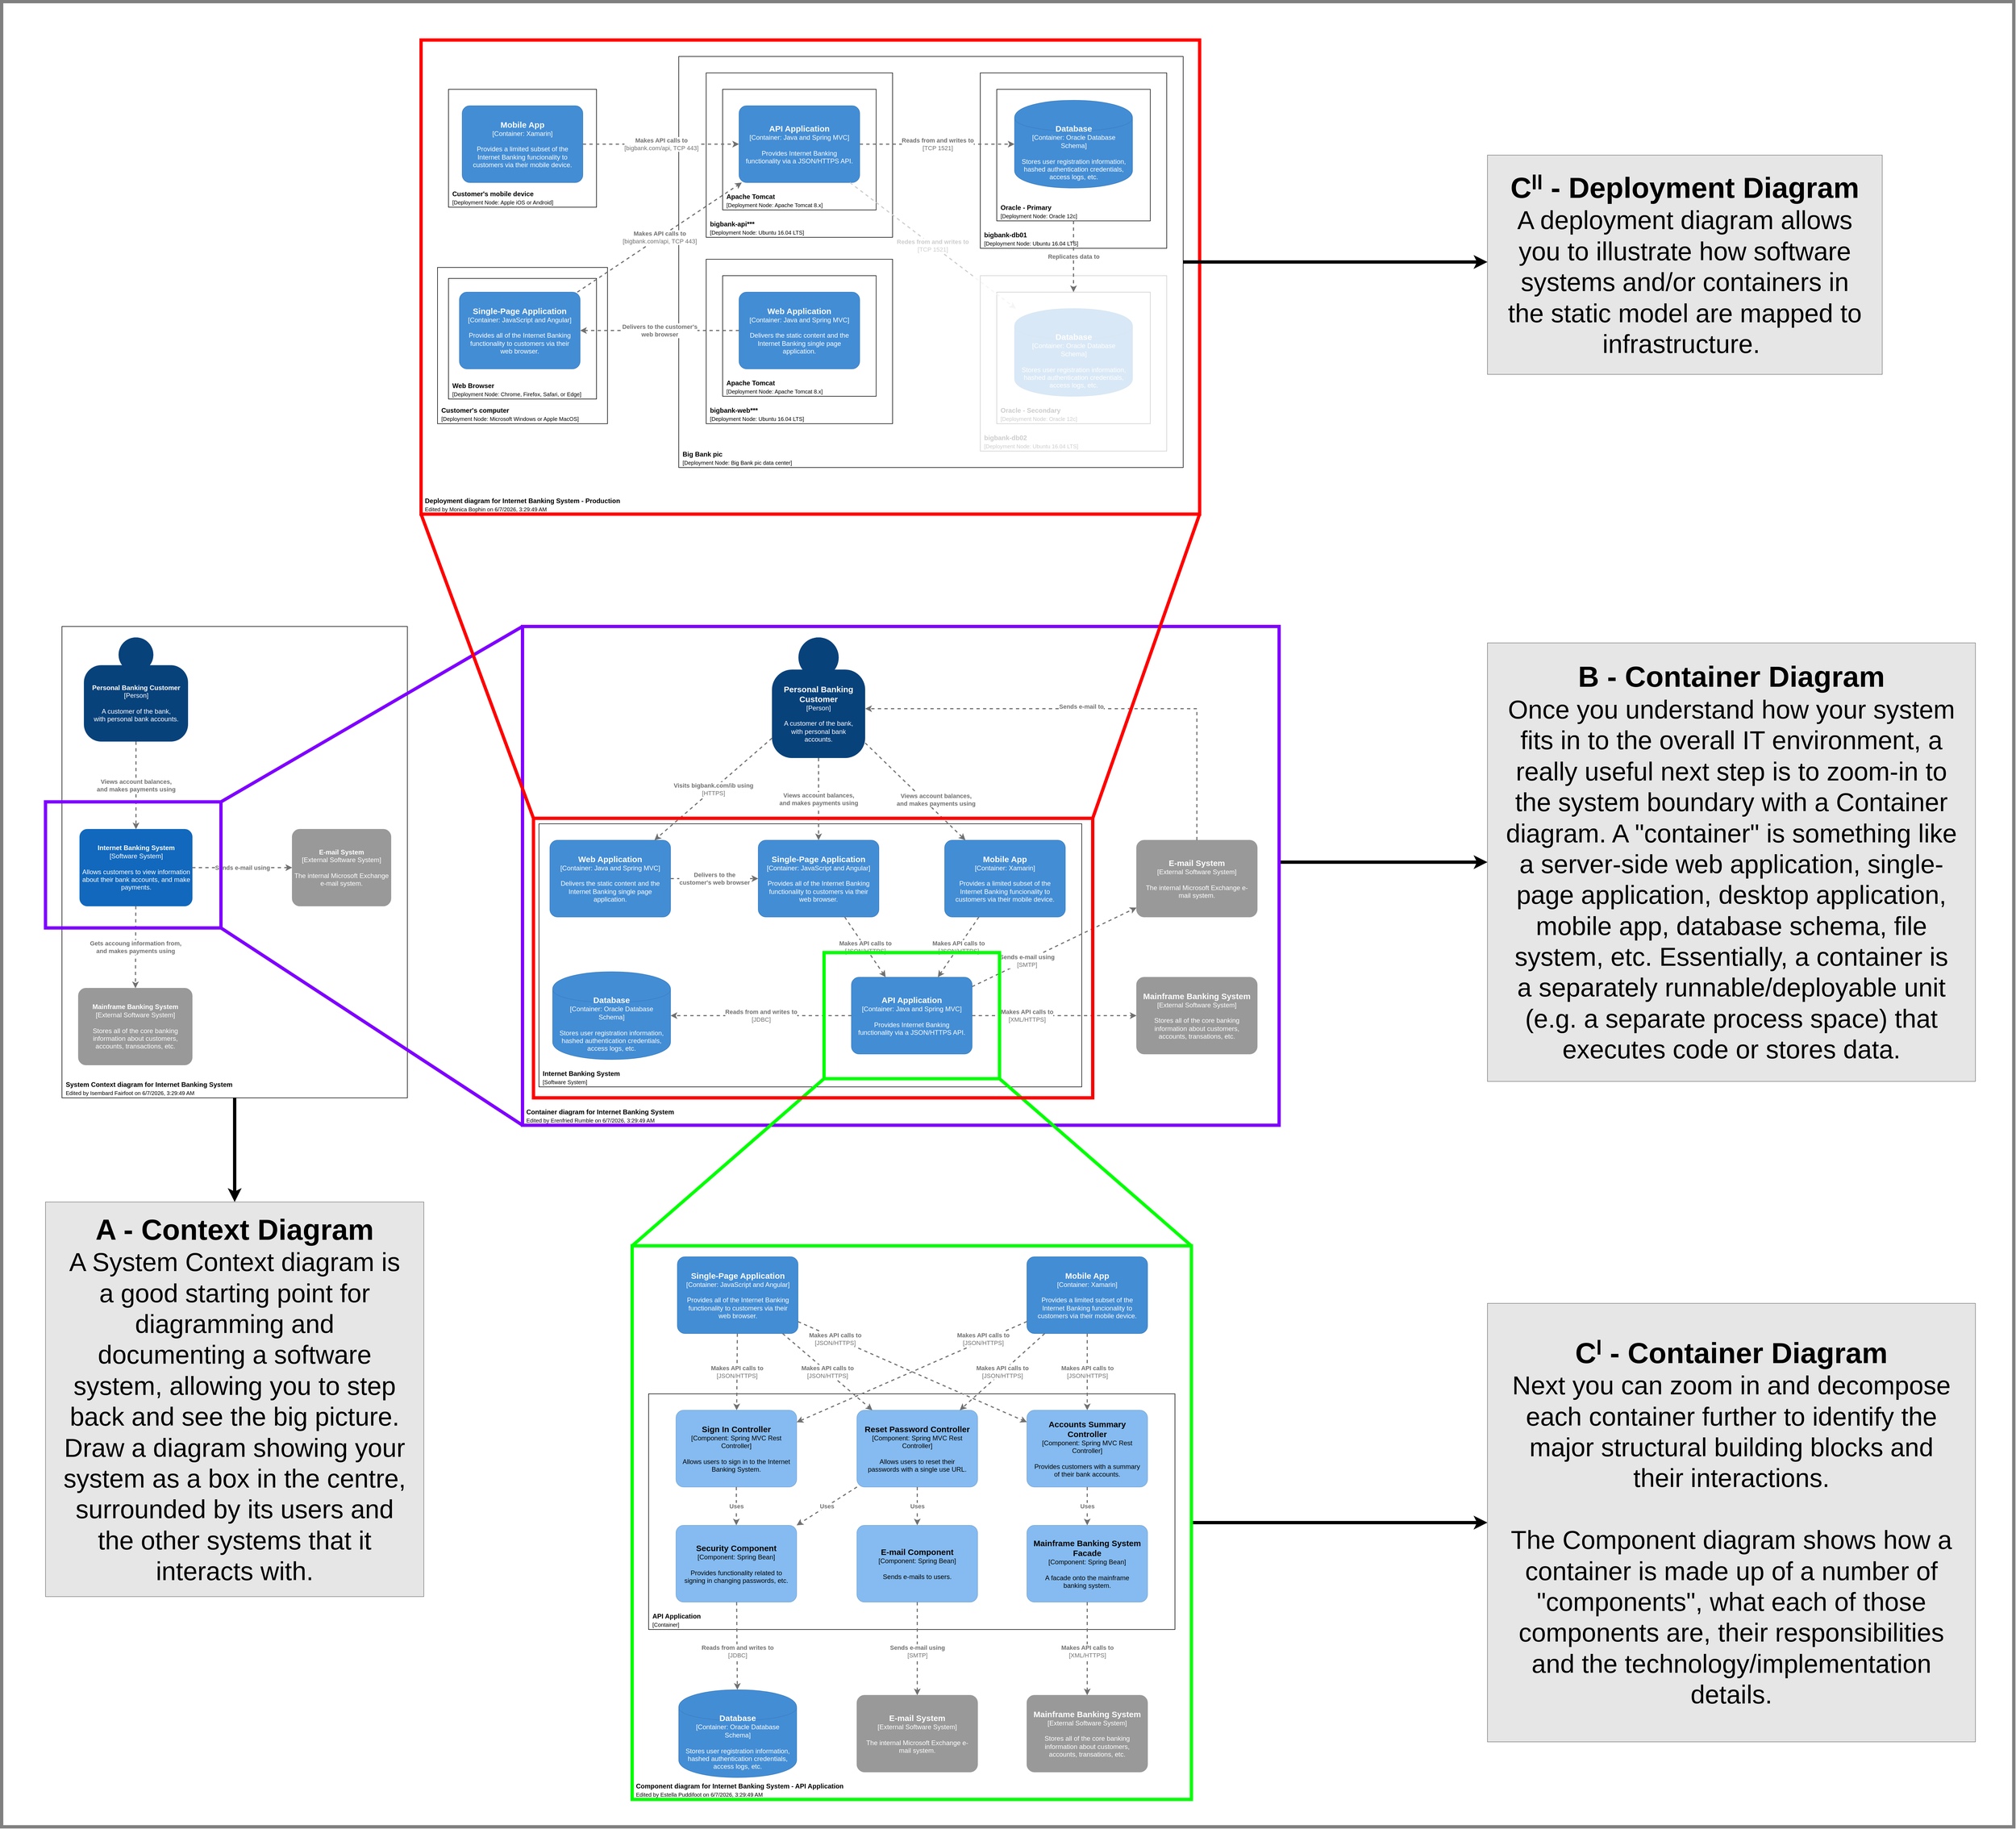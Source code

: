 <mxfile version="14.5.1" type="device"><diagram id="uCEaQM_DQ_DmR0xs1T0C" name="Infographic"><mxGraphModel dx="10310" dy="7360" grid="1" gridSize="10" guides="1" tooltips="1" connect="1" arrows="1" fold="1" page="0" pageScale="1" pageWidth="2336" pageHeight="1654" math="0" shadow="0"><root><mxCell id="0"/><mxCell id="1" parent="0"/><mxCell id="QGa3fHEJw2NYb8x-fT7S-1" value="" style="rounded=0;whiteSpace=wrap;html=1;strokeColor=#808080;strokeWidth=6;fontSize=47;align=center;fillColor=#FFFFFF;" vertex="1" parent="1"><mxGeometry x="240" y="-3020" width="3670" height="3330" as="geometry"/></mxCell><object label="&lt;font&gt;&lt;b&gt;%c4_1_diagram_name%&lt;br&gt;&lt;/b&gt;&lt;font size=&quot;1&quot;&gt;Edited by %c4_2_author% on %timestamp%&lt;/font&gt;&lt;/font&gt;" placeholders="1" c4_0_type="Frame" c4_1_diagram_name="Deployment diagram for Internet Banking System - Production" c4_2_author="Monica Bophin" id="X4oJS4tn4EXw9gP76f9z-1"><mxCell style="rounded=0;whiteSpace=wrap;html=1;fillColor=#FFFFFF;fontColor=#000000;align=left;spacingLeft=5;verticalAlign=bottom;metaEdit=1;metaData={&quot;c4_0_type&quot;:{&quot;editable&quot;:false}};editable=1;comic=0;strokeColor=#FF0000;strokeWidth=6;" parent="1" vertex="1"><mxGeometry x="1005" y="-2950" width="1420" height="865" as="geometry"/></mxCell></object><object label="&lt;font&gt;&lt;b&gt;%c4_1_name%&lt;br&gt;&lt;/b&gt;&lt;font size=&quot;1&quot;&gt;[%c4_0_type%: %c4_2_technology%]&lt;/font&gt;&lt;/font&gt;" placeholders="1" c4_0_type="Deployment Node" c4_1_name="Customer's computer" c4_2_technology="Microsoft Windows or Apple MacOS" id="X4oJS4tn4EXw9gP76f9z-2"><mxCell style="rounded=0;whiteSpace=wrap;html=1;strokeColor=#000000;fillColor=#FFFFFF;fontColor=#000000;align=left;spacingLeft=5;verticalAlign=bottom;metaEdit=1;metaData={&quot;c4_0_type&quot;:{&quot;editable&quot;:false}};comic=0;" parent="1" vertex="1"><mxGeometry x="1035" y="-2535" width="310" height="285" as="geometry"/></mxCell></object><object label="&lt;font&gt;&lt;b&gt;%c4_1_name%&lt;br&gt;&lt;/b&gt;&lt;font size=&quot;1&quot;&gt;[%c4_0_type%: %c4_2_technology%]&lt;/font&gt;&lt;/font&gt;" placeholders="1" c4_0_type="Deployment Node" c4_1_name="Web Browser" c4_2_technology="Chrome, Firefox, Safari, or Edge" id="X4oJS4tn4EXw9gP76f9z-3"><mxCell style="rounded=0;whiteSpace=wrap;html=1;strokeColor=#000000;fillColor=#FFFFFF;fontColor=#000000;align=left;spacingLeft=5;verticalAlign=bottom;metaEdit=1;metaData={&quot;c4_0_type&quot;:{&quot;editable&quot;:false}};comic=0;" parent="1" vertex="1"><mxGeometry x="1055" y="-2515" width="270" height="220" as="geometry"/></mxCell></object><object placeholders="1" label="&lt;b style=&quot;font-size: 15px&quot;&gt;&lt;font style=&quot;font-size: 15px&quot;&gt;%c4_1_name%&lt;/font&gt;&lt;/b&gt;&lt;div&gt;&lt;font style=&quot;font-size: 12px&quot;&gt;[%c4_0_type%: %c4_2_technology%]&lt;/font&gt;&lt;/div&gt;&lt;br&gt;&lt;div&gt;%c4_3_description%&lt;/div&gt;" c4_0_type="Container" c4_1_name="Single-Page Application" c4_2_technology="JavaScript and Angular" c4_3_description="Provides all of the Internet Banking functionality to customers via their web browser." id="X4oJS4tn4EXw9gP76f9z-4"><mxCell style="rounded=1;whiteSpace=wrap;html=1;labelBackgroundColor=none;fillColor=#438DD5;fontColor=#ffffff;align=center;arcSize=10;strokeColor=#3C7FC0;metaEdit=1;metaData={&quot;c4_0_type&quot;:{&quot;editable&quot;:false}};points=[[0.25,0,0],[0.5,0,0],[0.75,0,0],[1,0.25,0],[1,0.5,0],[1,0.75,0],[0.75,1,0],[0.5,1,0],[0.25,1,0],[0,0.75,0],[0,0.5,0],[0,0.25,0]];comic=0;spacingLeft=10;spacingRight=10;" parent="1" vertex="1"><mxGeometry x="1075" y="-2490" width="220" height="140" as="geometry"/></mxCell></object><object label="&lt;font&gt;&lt;b&gt;%c4_1_name%&lt;br&gt;&lt;/b&gt;&lt;font size=&quot;1&quot;&gt;[%c4_0_type%: %c4_2_technology%]&lt;/font&gt;&lt;/font&gt;" placeholders="1" c4_0_type="Deployment Node" c4_1_name="Customer's mobile device" c4_2_technology="Apple iOS or Android" id="X4oJS4tn4EXw9gP76f9z-5"><mxCell style="rounded=0;whiteSpace=wrap;html=1;strokeColor=#000000;fillColor=#FFFFFF;fontColor=#000000;align=left;spacingLeft=5;verticalAlign=bottom;metaEdit=1;metaData={&quot;c4_0_type&quot;:{&quot;editable&quot;:false}};comic=0;" parent="1" vertex="1"><mxGeometry x="1055" y="-2860" width="270" height="215" as="geometry"/></mxCell></object><object placeholders="1" label="&lt;b style=&quot;font-size: 15px&quot;&gt;&lt;font style=&quot;font-size: 15px&quot;&gt;%c4_1_name%&lt;/font&gt;&lt;/b&gt;&lt;div&gt;&lt;font style=&quot;font-size: 12px&quot;&gt;[%c4_0_type%: %c4_2_technology%]&lt;/font&gt;&lt;/div&gt;&lt;br&gt;&lt;div&gt;%c4_3_description%&lt;/div&gt;" c4_0_type="Container" c4_1_name="Mobile App" c4_2_technology="Xamarin" c4_3_description="Provides a limited subset of the Internet Banking funcionality to customers via their mobile device." id="X4oJS4tn4EXw9gP76f9z-6"><mxCell style="rounded=1;whiteSpace=wrap;html=1;labelBackgroundColor=none;fillColor=#438DD5;fontColor=#ffffff;align=center;arcSize=10;strokeColor=#3C7FC0;metaEdit=1;metaData={&quot;c4_0_type&quot;:{&quot;editable&quot;:false}};points=[[0.25,0,0],[0.5,0,0],[0.75,0,0],[1,0.25,0],[1,0.5,0],[1,0.75,0],[0.75,1,0],[0.5,1,0],[0.25,1,0],[0,0.75,0],[0,0.5,0],[0,0.25,0]];comic=0;spacingLeft=10;spacingRight=10;" parent="1" vertex="1"><mxGeometry x="1080" y="-2830" width="220" height="140" as="geometry"/></mxCell></object><mxCell id="X4oJS4tn4EXw9gP76f9z-98" style="edgeStyle=orthogonalEdgeStyle;rounded=0;orthogonalLoop=1;jettySize=auto;html=1;strokeColor=#000000;strokeWidth=6;fontSize=47;" parent="1" source="X4oJS4tn4EXw9gP76f9z-7" target="X4oJS4tn4EXw9gP76f9z-97" edge="1"><mxGeometry relative="1" as="geometry"><Array as="points"><mxPoint x="2670" y="-2545"/><mxPoint x="2670" y="-2545"/></Array></mxGeometry></mxCell><object label="&lt;font&gt;&lt;b&gt;%c4_1_name%&lt;br&gt;&lt;/b&gt;&lt;font size=&quot;1&quot;&gt;[%c4_0_type%: %c4_2_technology%]&lt;/font&gt;&lt;/font&gt;" placeholders="1" c4_0_type="Deployment Node" c4_1_name="Big Bank pic" c4_2_technology="Big Bank pic data center" id="X4oJS4tn4EXw9gP76f9z-7"><mxCell style="rounded=0;whiteSpace=wrap;html=1;strokeColor=#000000;fillColor=#FFFFFF;fontColor=#000000;align=left;spacingLeft=5;verticalAlign=bottom;metaEdit=1;metaData={&quot;c4_0_type&quot;:{&quot;editable&quot;:false}};comic=0;" parent="1" vertex="1"><mxGeometry x="1475" y="-2920" width="920" height="750" as="geometry"/></mxCell></object><object label="&lt;font&gt;&lt;b&gt;%c4_1_name%&lt;br&gt;&lt;/b&gt;&lt;font size=&quot;1&quot;&gt;[%c4_0_type%: %c4_2_technology%]&lt;/font&gt;&lt;/font&gt;" placeholders="1" c4_0_type="Deployment Node" c4_1_name="bigbank-web***" c4_2_technology="Ubuntu 16.04 LTS" id="X4oJS4tn4EXw9gP76f9z-8"><mxCell style="rounded=0;whiteSpace=wrap;html=1;strokeColor=#000000;fillColor=#FFFFFF;fontColor=#000000;align=left;spacingLeft=5;verticalAlign=bottom;metaEdit=1;metaData={&quot;c4_0_type&quot;:{&quot;editable&quot;:false}};comic=0;" parent="1" vertex="1"><mxGeometry x="1525" y="-2550" width="340" height="300" as="geometry"/></mxCell></object><object label="&lt;font&gt;&lt;b&gt;%c4_1_name%&lt;br&gt;&lt;/b&gt;&lt;font size=&quot;1&quot;&gt;[%c4_0_type%: %c4_2_technology%]&lt;/font&gt;&lt;/font&gt;" placeholders="1" c4_0_type="Deployment Node" c4_1_name="Apache Tomcat" c4_2_technology="Apache Tomcat 8.x" id="X4oJS4tn4EXw9gP76f9z-9"><mxCell style="rounded=0;whiteSpace=wrap;html=1;strokeColor=#000000;fillColor=#FFFFFF;fontColor=#000000;align=left;spacingLeft=5;verticalAlign=bottom;metaEdit=1;metaData={&quot;c4_0_type&quot;:{&quot;editable&quot;:false}};comic=0;" parent="1" vertex="1"><mxGeometry x="1555" y="-2520" width="280" height="220" as="geometry"/></mxCell></object><object placeholders="1" label="&lt;b style=&quot;font-size: 15px&quot;&gt;&lt;font style=&quot;font-size: 15px&quot;&gt;%c4_1_name%&lt;/font&gt;&lt;/b&gt;&lt;div&gt;&lt;font style=&quot;font-size: 12px&quot;&gt;[%c4_0_type%: %c4_2_technology%]&lt;/font&gt;&lt;/div&gt;&lt;br&gt;&lt;div&gt;%c4_3_description%&lt;/div&gt;" c4_0_type="Container" c4_1_name="Web Application" c4_2_technology="Java and Spring MVC" c4_3_description="Delivers the static content and the Internet Banking single page application." id="X4oJS4tn4EXw9gP76f9z-10"><mxCell style="rounded=1;whiteSpace=wrap;html=1;labelBackgroundColor=none;fillColor=#438DD5;fontColor=#ffffff;align=center;arcSize=10;strokeColor=#3C7FC0;metaEdit=1;metaData={&quot;c4_0_type&quot;:{&quot;editable&quot;:false}};points=[[0.25,0,0],[0.5,0,0],[0.75,0,0],[1,0.25,0],[1,0.5,0],[1,0.75,0],[0.75,1,0],[0.5,1,0],[0.25,1,0],[0,0.75,0],[0,0.5,0],[0,0.25,0]];comic=0;spacingLeft=10;spacingRight=10;" parent="1" vertex="1"><mxGeometry x="1585" y="-2490" width="220" height="140" as="geometry"/></mxCell></object><object label="&lt;font&gt;&lt;b&gt;%c4_1_name%&lt;br&gt;&lt;/b&gt;&lt;font size=&quot;1&quot;&gt;[%c4_0_type%: %c4_2_technology%]&lt;/font&gt;&lt;/font&gt;" placeholders="1" c4_0_type="Deployment Node" c4_1_name="bigbank-api***" c4_2_technology="Ubuntu 16.04 LTS" id="X4oJS4tn4EXw9gP76f9z-11"><mxCell style="rounded=0;whiteSpace=wrap;html=1;strokeColor=#000000;fillColor=#FFFFFF;fontColor=#000000;align=left;spacingLeft=5;verticalAlign=bottom;metaEdit=1;metaData={&quot;c4_0_type&quot;:{&quot;editable&quot;:false}};comic=0;" parent="1" vertex="1"><mxGeometry x="1525" y="-2890" width="340" height="300" as="geometry"/></mxCell></object><object label="&lt;font&gt;&lt;b&gt;%c4_1_name%&lt;br&gt;&lt;/b&gt;&lt;font size=&quot;1&quot;&gt;[%c4_0_type%: %c4_2_technology%]&lt;/font&gt;&lt;/font&gt;" placeholders="1" c4_0_type="Deployment Node" c4_1_name="Apache Tomcat" c4_2_technology="Apache Tomcat 8.x" id="X4oJS4tn4EXw9gP76f9z-12"><mxCell style="rounded=0;whiteSpace=wrap;html=1;strokeColor=#000000;fillColor=#FFFFFF;fontColor=#000000;align=left;spacingLeft=5;verticalAlign=bottom;metaEdit=1;metaData={&quot;c4_0_type&quot;:{&quot;editable&quot;:false}};comic=0;" parent="1" vertex="1"><mxGeometry x="1555" y="-2860" width="280" height="220" as="geometry"/></mxCell></object><object placeholders="1" label="&lt;b style=&quot;font-size: 15px&quot;&gt;&lt;font style=&quot;font-size: 15px&quot;&gt;%c4_1_name%&lt;/font&gt;&lt;/b&gt;&lt;div&gt;&lt;font style=&quot;font-size: 12px&quot;&gt;[%c4_0_type%: %c4_2_technology%]&lt;/font&gt;&lt;/div&gt;&lt;br&gt;&lt;div&gt;%c4_3_description%&lt;/div&gt;" c4_0_type="Container" c4_1_name="API Application" c4_2_technology="Java and Spring MVC" c4_3_description="Provides Internet Banking functionality via a JSON/HTTPS API." id="X4oJS4tn4EXw9gP76f9z-13"><mxCell style="rounded=1;whiteSpace=wrap;html=1;labelBackgroundColor=none;fillColor=#438DD5;fontColor=#ffffff;align=center;arcSize=10;strokeColor=#3C7FC0;metaEdit=1;metaData={&quot;c4_0_type&quot;:{&quot;editable&quot;:false}};points=[[0.25,0,0],[0.5,0,0],[0.75,0,0],[1,0.25,0],[1,0.5,0],[1,0.75,0],[0.75,1,0],[0.5,1,0],[0.25,1,0],[0,0.75,0],[0,0.5,0],[0,0.25,0]];comic=0;spacingLeft=10;spacingRight=10;" parent="1" vertex="1"><mxGeometry x="1585" y="-2830" width="220" height="140" as="geometry"/></mxCell></object><object label="&lt;font&gt;&lt;b&gt;%c4_1_name%&lt;br&gt;&lt;/b&gt;&lt;font size=&quot;1&quot;&gt;[%c4_0_type%: %c4_2_technology%]&lt;/font&gt;&lt;/font&gt;" placeholders="1" c4_0_type="Deployment Node" c4_1_name="bigbank-db01" c4_2_technology="Ubuntu 16.04 LTS" id="X4oJS4tn4EXw9gP76f9z-14"><mxCell style="rounded=0;whiteSpace=wrap;html=1;strokeColor=#000000;fillColor=#FFFFFF;fontColor=#000000;align=left;spacingLeft=5;verticalAlign=bottom;metaEdit=1;metaData={&quot;c4_0_type&quot;:{&quot;editable&quot;:false}};comic=0;" parent="1" vertex="1"><mxGeometry x="2025" y="-2890" width="340" height="320" as="geometry"/></mxCell></object><object label="&lt;font&gt;&lt;b&gt;%c4_1_name%&lt;br&gt;&lt;/b&gt;&lt;font size=&quot;1&quot;&gt;[%c4_0_type%: %c4_2_technology%]&lt;/font&gt;&lt;/font&gt;" placeholders="1" c4_0_type="Deployment Node" c4_1_name="Oracle - Primary" c4_2_technology="Oracle 12c" id="X4oJS4tn4EXw9gP76f9z-15"><mxCell style="rounded=0;whiteSpace=wrap;html=1;strokeColor=#000000;fillColor=#FFFFFF;fontColor=#000000;align=left;spacingLeft=5;verticalAlign=bottom;metaEdit=1;metaData={&quot;c4_0_type&quot;:{&quot;editable&quot;:false}};comic=0;" parent="1" vertex="1"><mxGeometry x="2055" y="-2860" width="280" height="240" as="geometry"/></mxCell></object><object placeholders="1" label="&lt;b style=&quot;font-size: 15px&quot;&gt;&lt;font style=&quot;font-size: 15px&quot;&gt;%c4_0_type%&lt;/font&gt;&lt;/b&gt;&lt;div&gt;&lt;font style=&quot;font-size: 12px&quot;&gt;[Container:&amp;nbsp;%c4_1_technology%]&lt;/font&gt;&lt;/div&gt;&lt;br&gt;&lt;div&gt;%c4_2_description%&lt;/div&gt;" c4_0_type="Database" c4_1_technology="Oracle Database Schema" c4_2_description="Stores user registration information, hashed authentication credentials, access logs, etc." id="X4oJS4tn4EXw9gP76f9z-16"><mxCell style="shape=cylinder;whiteSpace=wrap;html=1;boundedLbl=1;rounded=0;labelBackgroundColor=none;fillColor=#438DD5;fontSize=12;fontColor=#ffffff;align=center;strokeColor=#3C7FC0;metaEdit=1;points=[[0.5,0,0],[1,0.25,0],[1,0.5,0],[1,0.75,0],[0.5,1,0],[0,0.75,0],[0,0.5,0],[0,0.25,0]];metaData={&quot;c4_0_type&quot;:{&quot;editable&quot;:false}};rotation=0;horizontal=1;comic=0;spacingLeft=10;spacingRight=10;spacingBottom=10;" parent="1" vertex="1"><mxGeometry x="2087.5" y="-2840" width="215" height="160" as="geometry"/></mxCell></object><object label="&lt;font&gt;&lt;b&gt;%c4_1_name%&lt;br&gt;&lt;/b&gt;&lt;font size=&quot;1&quot;&gt;[%c4_0_type%: %c4_2_technology%]&lt;/font&gt;&lt;/font&gt;" placeholders="1" c4_0_type="Deployment Node" c4_1_name="bigbank-db02" c4_2_technology="Ubuntu 16.04 LTS" id="X4oJS4tn4EXw9gP76f9z-17"><mxCell style="rounded=0;whiteSpace=wrap;html=1;strokeColor=#000000;fillColor=#FFFFFF;fontColor=#000000;align=left;spacingLeft=5;verticalAlign=bottom;metaEdit=1;metaData={&quot;c4_0_type&quot;:{&quot;editable&quot;:false}};comic=0;" parent="1" vertex="1"><mxGeometry x="2025" y="-2520" width="340" height="320" as="geometry"/></mxCell></object><object label="&lt;font&gt;&lt;b&gt;%c4_1_name%&lt;br&gt;&lt;/b&gt;&lt;font size=&quot;1&quot;&gt;[%c4_0_type%: %c4_2_technology%]&lt;/font&gt;&lt;/font&gt;" placeholders="1" c4_0_type="Deployment Node" c4_1_name="Oracle - Secondary" c4_2_technology="Oracle 12c" id="X4oJS4tn4EXw9gP76f9z-18"><mxCell style="rounded=0;whiteSpace=wrap;html=1;strokeColor=#000000;fillColor=#FFFFFF;fontColor=#000000;align=left;spacingLeft=5;verticalAlign=bottom;metaEdit=1;metaData={&quot;c4_0_type&quot;:{&quot;editable&quot;:false}};comic=0;" parent="1" vertex="1"><mxGeometry x="2055" y="-2490" width="280" height="240" as="geometry"/></mxCell></object><object placeholders="1" label="&lt;b style=&quot;font-size: 15px&quot;&gt;&lt;font style=&quot;font-size: 15px&quot;&gt;%c4_0_type%&lt;/font&gt;&lt;/b&gt;&lt;div&gt;&lt;font style=&quot;font-size: 12px&quot;&gt;[Container:&amp;nbsp;%c4_1_technology%]&lt;/font&gt;&lt;/div&gt;&lt;br&gt;&lt;div&gt;%c4_2_description%&lt;/div&gt;" c4_0_type="Database" c4_1_technology="Oracle Database Schema" c4_2_description="Stores user registration information, hashed authentication credentials, access logs, etc." id="X4oJS4tn4EXw9gP76f9z-19"><mxCell style="shape=cylinder;whiteSpace=wrap;html=1;boundedLbl=1;rounded=0;labelBackgroundColor=none;fillColor=#438DD5;fontSize=12;fontColor=#ffffff;align=center;strokeColor=#3C7FC0;metaEdit=1;points=[[0.5,0,0],[1,0.25,0],[1,0.5,0],[1,0.75,0],[0.5,1,0],[0,0.75,0],[0,0.5,0],[0,0.25,0]];metaData={&quot;c4_0_type&quot;:{&quot;editable&quot;:false}};rotation=0;horizontal=1;comic=0;spacingLeft=10;spacingRight=10;spacingBottom=10;perimeter=rectanglePerimeter;" parent="1" vertex="1"><mxGeometry x="2087.5" y="-2460" width="215" height="160" as="geometry"/></mxCell></object><object placeholders="1" label="&lt;div style=&quot;text-align: left&quot;&gt;&lt;div style=&quot;text-align: center&quot;&gt;&lt;b&gt;%c4_1_description%&lt;/b&gt;&lt;/div&gt;&lt;div style=&quot;text-align: center&quot;&gt;[%c4_2_technology%]&lt;/div&gt;&lt;/div&gt;" c4_0_type="Relationship" c4_1_description="Makes API calls to" c4_2_technology="bigbank.com/api, TCP 443" id="X4oJS4tn4EXw9gP76f9z-20"><mxCell style="edgeStyle=none;rounded=0;html=1;jettySize=auto;orthogonalLoop=1;strokeColor=#707070;strokeWidth=2;fontColor=#707070;jumpStyle=none;dashed=1;metaEdit=1;metaData={&quot;c4_0_type&quot;:{&quot;editable&quot;:false}};shadow=0;" parent="1" source="X4oJS4tn4EXw9gP76f9z-4" target="X4oJS4tn4EXw9gP76f9z-13" edge="1"><mxGeometry width="160" relative="1" as="geometry"><mxPoint x="12.6" y="-2400" as="sourcePoint"/><mxPoint x="87.4" y="-2290" as="targetPoint"/></mxGeometry></mxCell></object><object placeholders="1" label="&lt;div style=&quot;text-align: left&quot;&gt;&lt;div style=&quot;text-align: center&quot;&gt;&lt;b&gt;%c4_1_description%&lt;/b&gt;&lt;/div&gt;&lt;div style=&quot;text-align: center&quot;&gt;[%c4_2_technology%]&lt;/div&gt;&lt;/div&gt;" c4_0_type="Relationship" c4_1_description="Makes API calls to" c4_2_technology="bigbank.com/api, TCP 443" id="X4oJS4tn4EXw9gP76f9z-21"><mxCell style="edgeStyle=none;rounded=0;html=1;jettySize=auto;orthogonalLoop=1;strokeColor=#707070;strokeWidth=2;fontColor=#707070;jumpStyle=none;dashed=1;metaEdit=1;metaData={&quot;c4_0_type&quot;:{&quot;editable&quot;:false}};shadow=0;" parent="1" source="X4oJS4tn4EXw9gP76f9z-6" target="X4oJS4tn4EXw9gP76f9z-13" edge="1"><mxGeometry width="160" relative="1" as="geometry"><mxPoint x="1301.364" y="-2380" as="sourcePoint"/><mxPoint x="1628.636" y="-2680" as="targetPoint"/></mxGeometry></mxCell></object><object placeholders="1" label="&lt;div style=&quot;text-align: left&quot;&gt;&lt;div style=&quot;text-align: center&quot;&gt;&lt;b&gt;%c4_1_description%&lt;/b&gt;&lt;/div&gt;&lt;/div&gt;" c4_0_type="Relationship" c4_1_description="Delivers to the customer's &#10;web browser" id="X4oJS4tn4EXw9gP76f9z-22"><mxCell style="edgeStyle=none;rounded=0;html=1;jettySize=auto;orthogonalLoop=1;strokeColor=#707070;strokeWidth=2;fontColor=#707070;jumpStyle=none;dashed=1;metaEdit=1;metaData={&quot;c4_0_type&quot;:{&quot;editable&quot;:false}};shadow=0;" parent="1" source="X4oJS4tn4EXw9gP76f9z-10" target="X4oJS4tn4EXw9gP76f9z-4" edge="1"><mxGeometry width="160" relative="1" as="geometry"><mxPoint x="-35" y="-2690" as="sourcePoint"/><mxPoint x="-35" y="-2540" as="targetPoint"/></mxGeometry></mxCell></object><object placeholders="1" label="&lt;div style=&quot;text-align: left&quot;&gt;&lt;div style=&quot;text-align: center&quot;&gt;&lt;b&gt;%c4_1_description%&lt;/b&gt;&lt;/div&gt;&lt;div style=&quot;text-align: center&quot;&gt;[%c4_2_technology%]&lt;/div&gt;&lt;/div&gt;" c4_0_type="Relationship" c4_1_description="Reads from and writes to" c4_2_technology="TCP 1521" id="X4oJS4tn4EXw9gP76f9z-23"><mxCell style="rounded=0;html=1;jettySize=auto;orthogonalLoop=1;strokeColor=#707070;strokeWidth=2;fontColor=#707070;jumpStyle=none;dashed=1;metaEdit=1;metaData={&quot;c4_0_type&quot;:{&quot;editable&quot;:false}};shadow=0;" parent="1" source="X4oJS4tn4EXw9gP76f9z-13" target="X4oJS4tn4EXw9gP76f9z-16" edge="1"><mxGeometry width="160" relative="1" as="geometry"><mxPoint x="25" y="-2220" as="sourcePoint"/><mxPoint x="-305" y="-2220" as="targetPoint"/></mxGeometry></mxCell></object><object placeholders="1" label="&lt;div style=&quot;text-align: left&quot;&gt;&lt;div style=&quot;text-align: center&quot;&gt;&lt;b&gt;%c4_1_description%&lt;/b&gt;&lt;/div&gt;&lt;div style=&quot;text-align: center&quot;&gt;[%c4_2_technology%]&lt;/div&gt;&lt;/div&gt;" c4_0_type="Relationship" c4_1_description="Redes from and writes to" c4_2_technology="TCP 1521" id="X4oJS4tn4EXw9gP76f9z-24"><mxCell style="edgeStyle=none;rounded=0;html=1;jettySize=auto;orthogonalLoop=1;strokeWidth=2;jumpStyle=none;dashed=1;metaEdit=1;metaData={&quot;c4_0_type&quot;:{&quot;editable&quot;:false}};shadow=0;strokeColor=#CCCCCC;fontColor=#CCCCCC;" parent="1" source="X4oJS4tn4EXw9gP76f9z-13" target="X4oJS4tn4EXw9gP76f9z-19" edge="1"><mxGeometry width="160" relative="1" as="geometry"><mxPoint x="765" y="-2560" as="sourcePoint"/><mxPoint x="1175" y="-2560" as="targetPoint"/></mxGeometry></mxCell></object><mxCell id="X4oJS4tn4EXw9gP76f9z-25" value="" style="rounded=0;whiteSpace=wrap;html=1;fontColor=#999999;fillColor=#FFFFFF;strokeColor=none;fillOpacity=80;" parent="1" vertex="1"><mxGeometry x="2015" y="-2530" width="360" height="340" as="geometry"/></mxCell><object placeholders="1" label="&lt;div style=&quot;text-align: left&quot;&gt;&lt;div style=&quot;text-align: center&quot;&gt;&lt;b&gt;%c4_1_description%&lt;/b&gt;&lt;/div&gt;&lt;/div&gt;" c4_0_type="Relationship" c4_1_description="Replicates data to" id="X4oJS4tn4EXw9gP76f9z-26"><mxCell style="edgeStyle=none;rounded=0;html=1;jettySize=auto;orthogonalLoop=1;strokeColor=#707070;strokeWidth=2;fontColor=#707070;jumpStyle=none;dashed=1;metaEdit=1;metaData={&quot;c4_0_type&quot;:{&quot;editable&quot;:false}};shadow=0;" parent="1" source="X4oJS4tn4EXw9gP76f9z-15" target="X4oJS4tn4EXw9gP76f9z-18" edge="1"><mxGeometry width="160" relative="1" as="geometry"><mxPoint x="1595" y="-2387.083" as="sourcePoint"/><mxPoint x="2025" y="-3010" as="targetPoint"/></mxGeometry></mxCell></object><mxCell id="X4oJS4tn4EXw9gP76f9z-96" style="edgeStyle=orthogonalEdgeStyle;rounded=0;orthogonalLoop=1;jettySize=auto;html=1;strokeColor=#000000;strokeWidth=6;fontSize=47;" parent="1" source="X4oJS4tn4EXw9gP76f9z-27" target="X4oJS4tn4EXw9gP76f9z-95" edge="1"><mxGeometry relative="1" as="geometry"/></mxCell><object label="&lt;font&gt;&lt;b&gt;%c4_1_diagram_name%&lt;br&gt;&lt;/b&gt;&lt;font size=&quot;1&quot;&gt;Edited by %c4_2_author% on %timestamp%&lt;/font&gt;&lt;/font&gt;" placeholders="1" c4_0_type="Frame" c4_1_diagram_name="Component diagram for Internet Banking System - API Application" c4_2_author="Estella Puddifoot" id="X4oJS4tn4EXw9gP76f9z-27"><mxCell style="rounded=0;whiteSpace=wrap;html=1;fillColor=#FFFFFF;fontColor=#000000;align=left;spacingLeft=5;verticalAlign=bottom;metaEdit=1;metaData={&quot;c4_0_type&quot;:{&quot;editable&quot;:false}};editable=1;comic=0;strokeColor=#00FF00;strokeWidth=6;" parent="1" vertex="1"><mxGeometry x="1390" y="-750" width="1020" height="1010" as="geometry"/></mxCell></object><object label="&lt;font&gt;&lt;b&gt;%c4_1_name%&lt;br&gt;&lt;/b&gt;&lt;font size=&quot;1&quot;&gt;[%c4_0_type%]&lt;/font&gt;&lt;/font&gt;" placeholders="1" c4_0_type="Container" c4_1_name="API Application" id="X4oJS4tn4EXw9gP76f9z-28"><mxCell style="rounded=0;whiteSpace=wrap;html=1;strokeColor=#000000;fillColor=#FFFFFF;fontColor=#000000;align=left;spacingLeft=5;verticalAlign=bottom;metaEdit=1;metaData={&quot;c4_0_type&quot;:{&quot;editable&quot;:false}};comic=0;" parent="1" vertex="1"><mxGeometry x="1420" y="-480" width="960" height="430" as="geometry"/></mxCell></object><object placeholders="1" label="&lt;b style=&quot;font-size: 15px&quot;&gt;&lt;font style=&quot;font-size: 15px&quot;&gt;%c4_1_name%&lt;/font&gt;&lt;/b&gt;&lt;div&gt;&lt;font style=&quot;font-size: 12px&quot;&gt;[%c4_0_type%: %c4_2_technology%]&lt;/font&gt;&lt;/div&gt;&lt;br&gt;&lt;div&gt;%c4_3_description%&lt;/div&gt;" c4_0_type="Container" c4_1_name="Single-Page Application" c4_2_technology="JavaScript and Angular" c4_3_description="Provides all of the Internet Banking functionality to customers via their web browser." id="X4oJS4tn4EXw9gP76f9z-29"><mxCell style="rounded=1;whiteSpace=wrap;html=1;labelBackgroundColor=none;fillColor=#438DD5;fontColor=#ffffff;align=center;arcSize=10;strokeColor=#3C7FC0;metaEdit=1;metaData={&quot;c4_0_type&quot;:{&quot;editable&quot;:false}};points=[[0.25,0,0],[0.5,0,0],[0.75,0,0],[1,0.25,0],[1,0.5,0],[1,0.75,0],[0.75,1,0],[0.5,1,0],[0.25,1,0],[0,0.75,0],[0,0.5,0],[0,0.25,0]];comic=0;spacingLeft=10;spacingRight=10;" parent="1" vertex="1"><mxGeometry x="1472.5" y="-730" width="220" height="140" as="geometry"/></mxCell></object><object placeholders="1" label="&lt;b style=&quot;font-size: 15px&quot;&gt;&lt;font style=&quot;font-size: 15px&quot;&gt;%c4_1_name%&lt;/font&gt;&lt;/b&gt;&lt;div&gt;&lt;font style=&quot;font-size: 12px&quot;&gt;[%c4_0_type%: %c4_2_technology%]&lt;/font&gt;&lt;/div&gt;&lt;br&gt;&lt;div&gt;%c4_3_description%&lt;/div&gt;" c4_0_type="Container" c4_1_name="Mobile App" c4_2_technology="Xamarin" c4_3_description="Provides a limited subset of the Internet Banking funcionality to customers via their mobile device." id="X4oJS4tn4EXw9gP76f9z-30"><mxCell style="rounded=1;whiteSpace=wrap;html=1;labelBackgroundColor=none;fillColor=#438DD5;fontColor=#ffffff;align=center;arcSize=10;strokeColor=#3C7FC0;metaEdit=1;metaData={&quot;c4_0_type&quot;:{&quot;editable&quot;:false}};points=[[0.25,0,0],[0.5,0,0],[0.75,0,0],[1,0.25,0],[1,0.5,0],[1,0.75,0],[0.75,1,0],[0.5,1,0],[0.25,1,0],[0,0.75,0],[0,0.5,0],[0,0.25,0]];comic=0;spacingLeft=10;spacingRight=10;" parent="1" vertex="1"><mxGeometry x="2110" y="-730" width="220" height="140" as="geometry"/></mxCell></object><object placeholders="1" label="&lt;b style=&quot;font-size: 15px&quot;&gt;&lt;font style=&quot;font-size: 15px&quot;&gt;%c4_1_name%&lt;/font&gt;&lt;/b&gt;&lt;div&gt;&lt;font style=&quot;font-size: 12px&quot;&gt;[%c4_0_type%: %c4_2_technology%]&lt;/font&gt;&lt;/div&gt;&lt;br&gt;&lt;div&gt;%c4_3_description%&lt;/div&gt;" c4_0_type="Component" c4_1_name="Sign In Controller" c4_2_technology="Spring MVC Rest Controller" c4_3_description="Allows users to sign in to the Internet Banking System." id="X4oJS4tn4EXw9gP76f9z-31"><mxCell style="rounded=1;whiteSpace=wrap;html=1;labelBackgroundColor=none;fillColor=#85BBF0;align=center;arcSize=10;strokeColor=#78A8D8;metaEdit=1;metaData={&quot;c4_0_type&quot;:{&quot;editable&quot;:false}};points=[[0.25,0,0],[0.5,0,0],[0.75,0,0],[1,0.25,0],[1,0.5,0],[1,0.75,0],[0.75,1,0],[0.5,1,0],[0.25,1,0],[0,0.75,0],[0,0.5,0],[0,0.25,0]];comic=0;spacingLeft=10;spacingRight=10;" parent="1" vertex="1"><mxGeometry x="1470" y="-450" width="220" height="140" as="geometry"/></mxCell></object><object placeholders="1" label="&lt;b style=&quot;font-size: 15px&quot;&gt;&lt;font style=&quot;font-size: 15px&quot;&gt;%c4_1_name%&lt;/font&gt;&lt;/b&gt;&lt;div&gt;&lt;font style=&quot;font-size: 12px&quot;&gt;[%c4_0_type%: %c4_2_technology%]&lt;/font&gt;&lt;/div&gt;&lt;br&gt;&lt;div&gt;%c4_3_description%&lt;/div&gt;" c4_0_type="Component" c4_1_name="Reset Password Controller" c4_2_technology="Spring MVC Rest Controller" c4_3_description="Allows users to reset their passwords with a single use URL." id="X4oJS4tn4EXw9gP76f9z-32"><mxCell style="rounded=1;whiteSpace=wrap;html=1;labelBackgroundColor=none;fillColor=#85BBF0;align=center;arcSize=10;strokeColor=#78A8D8;metaEdit=1;metaData={&quot;c4_0_type&quot;:{&quot;editable&quot;:false}};points=[[0.25,0,0],[0.5,0,0],[0.75,0,0],[1,0.25,0],[1,0.5,0],[1,0.75,0],[0.75,1,0],[0.5,1,0],[0.25,1,0],[0,0.75,0],[0,0.5,0],[0,0.25,0]];comic=0;spacingLeft=10;spacingRight=10;" parent="1" vertex="1"><mxGeometry x="1800" y="-450" width="220" height="140" as="geometry"/></mxCell></object><object placeholders="1" label="&lt;b style=&quot;font-size: 15px&quot;&gt;&lt;font style=&quot;font-size: 15px&quot;&gt;%c4_1_name%&lt;/font&gt;&lt;/b&gt;&lt;div&gt;&lt;font style=&quot;font-size: 12px&quot;&gt;[%c4_0_type%: %c4_2_technology%]&lt;/font&gt;&lt;/div&gt;&lt;br&gt;&lt;div&gt;%c4_3_description%&lt;/div&gt;" c4_0_type="Component" c4_1_name="Accounts Summary Controller" c4_2_technology="Spring MVC Rest Controller" c4_3_description="Provides customers with a summary of their bank accounts." id="X4oJS4tn4EXw9gP76f9z-33"><mxCell style="rounded=1;whiteSpace=wrap;html=1;labelBackgroundColor=none;fillColor=#85BBF0;align=center;arcSize=10;strokeColor=#78A8D8;metaEdit=1;metaData={&quot;c4_0_type&quot;:{&quot;editable&quot;:false}};points=[[0.25,0,0],[0.5,0,0],[0.75,0,0],[1,0.25,0],[1,0.5,0],[1,0.75,0],[0.75,1,0],[0.5,1,0],[0.25,1,0],[0,0.75,0],[0,0.5,0],[0,0.25,0]];comic=0;spacingLeft=10;spacingRight=10;" parent="1" vertex="1"><mxGeometry x="2110" y="-450" width="220" height="140" as="geometry"/></mxCell></object><object placeholders="1" label="&lt;b style=&quot;font-size: 15px&quot;&gt;&lt;font style=&quot;font-size: 15px&quot;&gt;%c4_1_name%&lt;/font&gt;&lt;/b&gt;&lt;div&gt;&lt;font style=&quot;font-size: 12px&quot;&gt;[%c4_0_type%: %c4_2_technology%]&lt;/font&gt;&lt;/div&gt;&lt;br&gt;&lt;div&gt;%c4_3_description%&lt;/div&gt;" c4_0_type="Component" c4_1_name="Security Component" c4_2_technology="Spring Bean" c4_3_description="Provides functionality related to signing in changing passwords, etc." id="X4oJS4tn4EXw9gP76f9z-34"><mxCell style="rounded=1;whiteSpace=wrap;html=1;labelBackgroundColor=none;fillColor=#85BBF0;align=center;arcSize=10;strokeColor=#78A8D8;metaEdit=1;metaData={&quot;c4_0_type&quot;:{&quot;editable&quot;:false}};points=[[0.25,0,0],[0.5,0,0],[0.75,0,0],[1,0.25,0],[1,0.5,0],[1,0.75,0],[0.75,1,0],[0.5,1,0],[0.25,1,0],[0,0.75,0],[0,0.5,0],[0,0.25,0]];comic=0;spacingLeft=10;spacingRight=10;" parent="1" vertex="1"><mxGeometry x="1470" y="-240" width="220" height="140" as="geometry"/></mxCell></object><object placeholders="1" label="&lt;b style=&quot;font-size: 15px&quot;&gt;&lt;font style=&quot;font-size: 15px&quot;&gt;%c4_1_name%&lt;/font&gt;&lt;/b&gt;&lt;div&gt;&lt;font style=&quot;font-size: 12px&quot;&gt;[%c4_0_type%: %c4_2_technology%]&lt;/font&gt;&lt;/div&gt;&lt;br&gt;&lt;div&gt;%c4_3_description%&lt;/div&gt;" c4_0_type="Component" c4_1_name="E-mail Component" c4_2_technology="Spring Bean" c4_3_description="Sends e-mails to users." id="X4oJS4tn4EXw9gP76f9z-35"><mxCell style="rounded=1;whiteSpace=wrap;html=1;labelBackgroundColor=none;fillColor=#85BBF0;align=center;arcSize=10;strokeColor=#78A8D8;metaEdit=1;metaData={&quot;c4_0_type&quot;:{&quot;editable&quot;:false}};points=[[0.25,0,0],[0.5,0,0],[0.75,0,0],[1,0.25,0],[1,0.5,0],[1,0.75,0],[0.75,1,0],[0.5,1,0],[0.25,1,0],[0,0.75,0],[0,0.5,0],[0,0.25,0]];comic=0;spacingLeft=10;spacingRight=10;" parent="1" vertex="1"><mxGeometry x="1800" y="-240" width="220" height="140" as="geometry"/></mxCell></object><object placeholders="1" label="&lt;b style=&quot;font-size: 15px&quot;&gt;&lt;font style=&quot;font-size: 15px&quot;&gt;%c4_1_name%&lt;/font&gt;&lt;/b&gt;&lt;div&gt;&lt;font style=&quot;font-size: 12px&quot;&gt;[%c4_0_type%: %c4_2_technology%]&lt;/font&gt;&lt;/div&gt;&lt;br&gt;&lt;div&gt;%c4_3_description%&lt;/div&gt;" c4_0_type="Component" c4_1_name="Mainframe Banking System Facade" c4_2_technology="Spring Bean" c4_3_description="A facade onto the mainframe banking system." id="X4oJS4tn4EXw9gP76f9z-36"><mxCell style="rounded=1;whiteSpace=wrap;html=1;labelBackgroundColor=none;fillColor=#85BBF0;align=center;arcSize=10;strokeColor=#78A8D8;metaEdit=1;metaData={&quot;c4_0_type&quot;:{&quot;editable&quot;:false}};points=[[0.25,0,0],[0.5,0,0],[0.75,0,0],[1,0.25,0],[1,0.5,0],[1,0.75,0],[0.75,1,0],[0.5,1,0],[0.25,1,0],[0,0.75,0],[0,0.5,0],[0,0.25,0]];comic=0;spacingLeft=10;spacingRight=10;" parent="1" vertex="1"><mxGeometry x="2110" y="-240" width="220" height="140" as="geometry"/></mxCell></object><object placeholders="1" label="&lt;b style=&quot;font-size: 15px&quot;&gt;&lt;font style=&quot;font-size: 15px&quot;&gt;%c4_0_type%&lt;/font&gt;&lt;/b&gt;&lt;div&gt;&lt;font style=&quot;font-size: 12px&quot;&gt;[Container:&amp;nbsp;%c4_1_technology%]&lt;/font&gt;&lt;/div&gt;&lt;br&gt;&lt;div&gt;%c4_2_description%&lt;/div&gt;" c4_0_type="Database" c4_1_technology="Oracle Database Schema" c4_2_description="Stores user registration information, hashed authentication credentials, access logs, etc." id="X4oJS4tn4EXw9gP76f9z-37"><mxCell style="shape=cylinder;whiteSpace=wrap;html=1;boundedLbl=1;rounded=0;labelBackgroundColor=none;fillColor=#438DD5;fontSize=12;fontColor=#ffffff;align=center;strokeColor=#3C7FC0;metaEdit=1;points=[[0.5,0,0],[1,0.25,0],[1,0.5,0],[1,0.75,0],[0.5,1,0],[0,0.75,0],[0,0.5,0],[0,0.25,0]];metaData={&quot;c4_0_type&quot;:{&quot;editable&quot;:false}};rotation=0;horizontal=1;comic=0;spacingLeft=10;spacingRight=10;spacingBottom=10;" parent="1" vertex="1"><mxGeometry x="1475" y="60" width="215" height="160" as="geometry"/></mxCell></object><object placeholders="1" label="&lt;b style=&quot;font-size: 15px&quot;&gt;&lt;font style=&quot;font-size: 15px&quot;&gt;%c4_1_name%&lt;/font&gt;&lt;/b&gt;&lt;div&gt;&lt;font style=&quot;font-size: 12px&quot;&gt;[%c4_0_type%]&lt;/font&gt;&lt;/div&gt;&lt;br&gt;&lt;div&gt;%c4_2_description%&lt;/div&gt;" c4_0_type="External Software System" c4_1_name="Mainframe Banking System" c4_2_description="Stores all of the core banking information about customers, accounts, transations, etc." id="X4oJS4tn4EXw9gP76f9z-38"><mxCell style="rounded=1;whiteSpace=wrap;html=1;labelBackgroundColor=none;fontColor=#ffffff;align=center;arcSize=10;metaEdit=1;metaData={&quot;c4_0_type&quot;:{&quot;editable&quot;:false}};points=[[0.25,0,0],[0.5,0,0],[0.75,0,0],[1,0.25,0],[1,0.5,0],[1,0.75,0],[0.75,1,0],[0.5,1,0],[0.25,1,0],[0,0.75,0],[0,0.5,0],[0,0.25,0]];fillColor=#999999;strokeColor=#999999;spacingLeft=10;spacingRight=10;" parent="1" vertex="1"><mxGeometry x="2110" y="70" width="220" height="140" as="geometry"/></mxCell></object><object placeholders="1" label="&lt;b style=&quot;font-size: 15px&quot;&gt;&lt;font style=&quot;font-size: 15px&quot;&gt;%c4_1_name%&lt;/font&gt;&lt;/b&gt;&lt;div&gt;&lt;font style=&quot;font-size: 12px&quot;&gt;[%c4_0_type%]&lt;/font&gt;&lt;/div&gt;&lt;br&gt;&lt;div&gt;%c4_2_description%&lt;/div&gt;" c4_0_type="External Software System" c4_1_name="E-mail System" c4_2_description="The internal Microsoft Exchange e-mail system." id="X4oJS4tn4EXw9gP76f9z-39"><mxCell style="rounded=1;whiteSpace=wrap;html=1;labelBackgroundColor=none;fontColor=#ffffff;align=center;arcSize=10;metaEdit=1;metaData={&quot;c4_0_type&quot;:{&quot;editable&quot;:false}};points=[[0.25,0,0],[0.5,0,0],[0.75,0,0],[1,0.25,0],[1,0.5,0],[1,0.75,0],[0.75,1,0],[0.5,1,0],[0.25,1,0],[0,0.75,0],[0,0.5,0],[0,0.25,0]];fillColor=#999999;strokeColor=#999999;spacingLeft=10;spacingRight=10;" parent="1" vertex="1"><mxGeometry x="1800" y="70" width="220" height="140" as="geometry"/></mxCell></object><object placeholders="1" label="&lt;div style=&quot;text-align: left&quot;&gt;&lt;div style=&quot;text-align: center&quot;&gt;&lt;b&gt;%c4_1_description%&lt;/b&gt;&lt;/div&gt;&lt;div style=&quot;text-align: center&quot;&gt;[%c4_2_technology%]&lt;/div&gt;&lt;/div&gt;" c4_0_type="Relationship" c4_1_description="Makes API calls to" c4_2_technology="JSON/HTTPS" id="X4oJS4tn4EXw9gP76f9z-40"><mxCell style="edgeStyle=none;rounded=0;html=1;jettySize=auto;orthogonalLoop=1;strokeColor=#707070;strokeWidth=2;fontColor=#707070;jumpStyle=none;dashed=1;metaEdit=1;metaData={&quot;c4_0_type&quot;:{&quot;editable&quot;:false}};shadow=0;" parent="1" source="X4oJS4tn4EXw9gP76f9z-29" target="X4oJS4tn4EXw9gP76f9z-31" edge="1"><mxGeometry width="160" relative="1" as="geometry"><mxPoint x="1750" y="-490" as="sourcePoint"/><mxPoint x="2160" y="-490" as="targetPoint"/></mxGeometry></mxCell></object><object placeholders="1" label="&lt;div style=&quot;text-align: left&quot;&gt;&lt;div style=&quot;text-align: center&quot;&gt;&lt;b&gt;%c4_1_description%&lt;/b&gt;&lt;/div&gt;&lt;div style=&quot;text-align: center&quot;&gt;[%c4_2_technology%]&lt;/div&gt;&lt;/div&gt;" c4_0_type="Relationship" c4_1_description="Makes API calls to" c4_2_technology="JSON/HTTPS" id="X4oJS4tn4EXw9gP76f9z-41"><mxCell style="edgeStyle=none;rounded=0;html=1;jettySize=auto;orthogonalLoop=1;strokeColor=#707070;strokeWidth=2;fontColor=#707070;jumpStyle=none;dashed=1;metaEdit=1;metaData={&quot;c4_0_type&quot;:{&quot;editable&quot;:false}};shadow=0;" parent="1" source="X4oJS4tn4EXw9gP76f9z-29" target="X4oJS4tn4EXw9gP76f9z-32" edge="1"><mxGeometry width="160" relative="1" as="geometry"><mxPoint x="1590" y="-580" as="sourcePoint"/><mxPoint x="1590" y="-440" as="targetPoint"/></mxGeometry></mxCell></object><object placeholders="1" label="&lt;div style=&quot;text-align: left&quot;&gt;&lt;div style=&quot;text-align: center&quot;&gt;&lt;b&gt;%c4_1_description%&lt;/b&gt;&lt;/div&gt;&lt;div style=&quot;text-align: center&quot;&gt;[%c4_2_technology%]&lt;/div&gt;&lt;/div&gt;" c4_0_type="Relationship" c4_1_description="Makes API calls to" c4_2_technology="JSON/HTTPS" id="X4oJS4tn4EXw9gP76f9z-42"><mxCell style="edgeStyle=none;rounded=0;html=1;jettySize=auto;orthogonalLoop=1;strokeColor=#707070;strokeWidth=2;fontColor=#707070;jumpStyle=none;dashed=1;metaEdit=1;metaData={&quot;c4_0_type&quot;:{&quot;editable&quot;:false}};shadow=0;" parent="1" source="X4oJS4tn4EXw9gP76f9z-29" target="X4oJS4tn4EXw9gP76f9z-33" edge="1"><mxGeometry x="-0.673" y="-2" width="160" relative="1" as="geometry"><mxPoint x="1672.5" y="-580" as="sourcePoint"/><mxPoint x="1837.5" y="-440" as="targetPoint"/><mxPoint as="offset"/></mxGeometry></mxCell></object><object placeholders="1" label="&lt;div style=&quot;text-align: left&quot;&gt;&lt;div style=&quot;text-align: center&quot;&gt;&lt;b&gt;%c4_1_description%&lt;/b&gt;&lt;/div&gt;&lt;div style=&quot;text-align: center&quot;&gt;[%c4_2_technology%]&lt;/div&gt;&lt;/div&gt;" c4_0_type="Relationship" c4_1_description="Makes API calls to" c4_2_technology="JSON/HTTPS" id="X4oJS4tn4EXw9gP76f9z-43"><mxCell style="edgeStyle=none;rounded=0;html=1;jettySize=auto;orthogonalLoop=1;strokeColor=#707070;strokeWidth=2;fontColor=#707070;jumpStyle=none;dashed=1;metaEdit=1;metaData={&quot;c4_0_type&quot;:{&quot;editable&quot;:false}};shadow=0;" parent="1" source="X4oJS4tn4EXw9gP76f9z-30" target="X4oJS4tn4EXw9gP76f9z-33" edge="1"><mxGeometry width="160" relative="1" as="geometry"><mxPoint x="1700" y="-601.875" as="sourcePoint"/><mxPoint x="2120" y="-418.125" as="targetPoint"/></mxGeometry></mxCell></object><object placeholders="1" label="&lt;div style=&quot;text-align: left&quot;&gt;&lt;div style=&quot;text-align: center&quot;&gt;&lt;b&gt;%c4_1_description%&lt;/b&gt;&lt;/div&gt;&lt;div style=&quot;text-align: center&quot;&gt;[%c4_2_technology%]&lt;/div&gt;&lt;/div&gt;" c4_0_type="Relationship" c4_1_description="Makes API calls to" c4_2_technology="JSON/HTTPS" id="X4oJS4tn4EXw9gP76f9z-44"><mxCell style="edgeStyle=none;rounded=0;html=1;jettySize=auto;orthogonalLoop=1;strokeColor=#707070;strokeWidth=2;fontColor=#707070;jumpStyle=none;dashed=1;metaEdit=1;metaData={&quot;c4_0_type&quot;:{&quot;editable&quot;:false}};shadow=0;" parent="1" source="X4oJS4tn4EXw9gP76f9z-30" target="X4oJS4tn4EXw9gP76f9z-32" edge="1"><mxGeometry width="160" relative="1" as="geometry"><mxPoint x="2005" y="-580" as="sourcePoint"/><mxPoint x="2155" y="-440" as="targetPoint"/></mxGeometry></mxCell></object><object placeholders="1" label="&lt;div style=&quot;text-align: left&quot;&gt;&lt;div style=&quot;text-align: center&quot;&gt;&lt;b&gt;%c4_1_description%&lt;/b&gt;&lt;/div&gt;&lt;div style=&quot;text-align: center&quot;&gt;[%c4_2_technology%]&lt;/div&gt;&lt;/div&gt;" c4_0_type="Relationship" c4_1_description="Makes API calls to" c4_2_technology="JSON/HTTPS" id="X4oJS4tn4EXw9gP76f9z-45"><mxCell style="edgeStyle=none;rounded=0;html=1;jettySize=auto;orthogonalLoop=1;strokeColor=#707070;strokeWidth=2;fontColor=#707070;jumpStyle=none;dashed=1;metaEdit=1;metaData={&quot;c4_0_type&quot;:{&quot;editable&quot;:false}};shadow=0;" parent="1" source="X4oJS4tn4EXw9gP76f9z-30" target="X4oJS4tn4EXw9gP76f9z-31" edge="1"><mxGeometry x="-0.625" y="-3" width="160" relative="1" as="geometry"><mxPoint x="1927.5" y="-580" as="sourcePoint"/><mxPoint x="1922.5" y="-440" as="targetPoint"/><mxPoint as="offset"/></mxGeometry></mxCell></object><object placeholders="1" label="&lt;div style=&quot;text-align: left&quot;&gt;&lt;div style=&quot;text-align: center&quot;&gt;&lt;b&gt;%c4_1_description%&lt;/b&gt;&lt;/div&gt;&lt;/div&gt;" c4_0_type="Relationship" c4_1_description="Uses" id="X4oJS4tn4EXw9gP76f9z-46"><mxCell style="edgeStyle=none;rounded=0;html=1;jettySize=auto;orthogonalLoop=1;strokeColor=#707070;strokeWidth=2;fontColor=#707070;jumpStyle=none;dashed=1;metaEdit=1;metaData={&quot;c4_0_type&quot;:{&quot;editable&quot;:false}};shadow=0;" parent="1" source="X4oJS4tn4EXw9gP76f9z-31" target="X4oJS4tn4EXw9gP76f9z-34" edge="1"><mxGeometry width="160" relative="1" as="geometry"><mxPoint x="1860" y="-230" as="sourcePoint"/><mxPoint x="2120" y="-230" as="targetPoint"/></mxGeometry></mxCell></object><object placeholders="1" label="&lt;div style=&quot;text-align: left&quot;&gt;&lt;div style=&quot;text-align: center&quot;&gt;&lt;b&gt;%c4_1_description%&lt;/b&gt;&lt;/div&gt;&lt;/div&gt;" c4_0_type="Relationship" c4_1_description="Uses" id="X4oJS4tn4EXw9gP76f9z-47"><mxCell style="edgeStyle=none;rounded=0;html=1;jettySize=auto;orthogonalLoop=1;strokeColor=#707070;strokeWidth=2;fontColor=#707070;jumpStyle=none;dashed=1;metaEdit=1;metaData={&quot;c4_0_type&quot;:{&quot;editable&quot;:false}};shadow=0;" parent="1" source="X4oJS4tn4EXw9gP76f9z-32" target="X4oJS4tn4EXw9gP76f9z-34" edge="1"><mxGeometry width="160" relative="1" as="geometry"><mxPoint x="1590" y="-300" as="sourcePoint"/><mxPoint x="1590" y="-230" as="targetPoint"/></mxGeometry></mxCell></object><object placeholders="1" label="&lt;div style=&quot;text-align: left&quot;&gt;&lt;div style=&quot;text-align: center&quot;&gt;&lt;b&gt;%c4_1_description%&lt;/b&gt;&lt;/div&gt;&lt;/div&gt;" c4_0_type="Relationship" c4_1_description="Uses" id="X4oJS4tn4EXw9gP76f9z-48"><mxCell style="edgeStyle=none;rounded=0;html=1;jettySize=auto;orthogonalLoop=1;strokeColor=#707070;strokeWidth=2;fontColor=#707070;jumpStyle=none;dashed=1;metaEdit=1;metaData={&quot;c4_0_type&quot;:{&quot;editable&quot;:false}};shadow=0;" parent="1" source="X4oJS4tn4EXw9gP76f9z-32" target="X4oJS4tn4EXw9gP76f9z-35" edge="1"><mxGeometry width="160" relative="1" as="geometry"><mxPoint x="1810" y="-300" as="sourcePoint"/><mxPoint x="1700" y="-230" as="targetPoint"/></mxGeometry></mxCell></object><object placeholders="1" label="&lt;div style=&quot;text-align: left&quot;&gt;&lt;div style=&quot;text-align: center&quot;&gt;&lt;b&gt;%c4_1_description%&lt;/b&gt;&lt;/div&gt;&lt;/div&gt;" c4_0_type="Relationship" c4_1_description="Uses" id="X4oJS4tn4EXw9gP76f9z-49"><mxCell style="edgeStyle=none;rounded=0;html=1;jettySize=auto;orthogonalLoop=1;strokeColor=#707070;strokeWidth=2;fontColor=#707070;jumpStyle=none;dashed=1;metaEdit=1;metaData={&quot;c4_0_type&quot;:{&quot;editable&quot;:false}};shadow=0;" parent="1" source="X4oJS4tn4EXw9gP76f9z-33" target="X4oJS4tn4EXw9gP76f9z-36" edge="1"><mxGeometry width="160" relative="1" as="geometry"><mxPoint x="1920" y="-300" as="sourcePoint"/><mxPoint x="1920" y="-230" as="targetPoint"/></mxGeometry></mxCell></object><object placeholders="1" label="&lt;div style=&quot;text-align: left&quot;&gt;&lt;div style=&quot;text-align: center&quot;&gt;&lt;b&gt;%c4_1_description%&lt;/b&gt;&lt;/div&gt;&lt;div style=&quot;text-align: center&quot;&gt;[%c4_2_technology%]&lt;/div&gt;&lt;/div&gt;" c4_0_type="Relationship" c4_1_description="Reads from and writes to" c4_2_technology="JDBC" id="X4oJS4tn4EXw9gP76f9z-50"><mxCell style="rounded=0;html=1;jettySize=auto;orthogonalLoop=1;strokeColor=#707070;strokeWidth=2;fontColor=#707070;jumpStyle=none;dashed=1;metaEdit=1;metaData={&quot;c4_0_type&quot;:{&quot;editable&quot;:false}};shadow=0;" parent="1" source="X4oJS4tn4EXw9gP76f9z-34" target="X4oJS4tn4EXw9gP76f9z-37" edge="1"><mxGeometry x="0.125" y="1" width="160" relative="1" as="geometry"><mxPoint x="1730" y="-190" as="sourcePoint"/><mxPoint x="1400" y="-190" as="targetPoint"/><mxPoint as="offset"/></mxGeometry></mxCell></object><object placeholders="1" label="&lt;div style=&quot;text-align: left&quot;&gt;&lt;div style=&quot;text-align: center&quot;&gt;&lt;b&gt;%c4_1_description%&lt;/b&gt;&lt;/div&gt;&lt;div style=&quot;text-align: center&quot;&gt;[%c4_2_technology%]&lt;/div&gt;&lt;/div&gt;" c4_0_type="Relationship" c4_1_description="Sends e-mail using" c4_2_technology="SMTP" id="X4oJS4tn4EXw9gP76f9z-51"><mxCell style="edgeStyle=none;rounded=0;html=1;jettySize=auto;orthogonalLoop=1;strokeColor=#707070;strokeWidth=2;fontColor=#707070;jumpStyle=none;dashed=1;metaEdit=1;metaData={&quot;c4_0_type&quot;:{&quot;editable&quot;:false}};shadow=0;" parent="1" source="X4oJS4tn4EXw9gP76f9z-35" target="X4oJS4tn4EXw9gP76f9z-39" edge="1"><mxGeometry x="0.059" width="160" relative="1" as="geometry"><mxPoint x="1950" y="-242.885" as="sourcePoint"/><mxPoint x="2250" y="-387.115" as="targetPoint"/><mxPoint as="offset"/></mxGeometry></mxCell></object><object placeholders="1" label="&lt;div style=&quot;text-align: left&quot;&gt;&lt;div style=&quot;text-align: center&quot;&gt;&lt;b&gt;%c4_1_description%&lt;/b&gt;&lt;/div&gt;&lt;div style=&quot;text-align: center&quot;&gt;[%c4_2_technology%]&lt;/div&gt;&lt;/div&gt;" c4_0_type="Relationship" c4_1_description="Makes API calls to" c4_2_technology="XML/HTTPS" id="X4oJS4tn4EXw9gP76f9z-52"><mxCell style="edgeStyle=none;rounded=0;html=1;jettySize=auto;orthogonalLoop=1;strokeColor=#707070;strokeWidth=2;fontColor=#707070;jumpStyle=none;dashed=1;metaEdit=1;metaData={&quot;c4_0_type&quot;:{&quot;editable&quot;:false}};shadow=0;" parent="1" source="X4oJS4tn4EXw9gP76f9z-36" target="X4oJS4tn4EXw9gP76f9z-38" edge="1"><mxGeometry x="0.059" width="160" relative="1" as="geometry"><mxPoint x="1950" y="-190" as="sourcePoint"/><mxPoint x="2250" y="-190" as="targetPoint"/><mxPoint as="offset"/></mxGeometry></mxCell></object><mxCell id="X4oJS4tn4EXw9gP76f9z-94" style="edgeStyle=orthogonalEdgeStyle;rounded=0;orthogonalLoop=1;jettySize=auto;html=1;strokeColor=#000000;strokeWidth=6;fontSize=47;" parent="1" source="X4oJS4tn4EXw9gP76f9z-53" target="X4oJS4tn4EXw9gP76f9z-93" edge="1"><mxGeometry relative="1" as="geometry"><Array as="points"><mxPoint x="2640" y="-1450"/><mxPoint x="2640" y="-1450"/></Array></mxGeometry></mxCell><object label="&lt;font&gt;&lt;b&gt;%c4_1_diagram_name%&lt;br&gt;&lt;/b&gt;&lt;font size=&quot;1&quot;&gt;Edited by %c4_2_author% on %timestamp%&lt;/font&gt;&lt;/font&gt;" placeholders="1" c4_0_type="Frame" c4_1_diagram_name="Container diagram for Internet Banking System" c4_2_author="Erenfried Rumble" id="X4oJS4tn4EXw9gP76f9z-53"><mxCell style="rounded=0;whiteSpace=wrap;html=1;fillColor=#FFFFFF;fontColor=#000000;align=left;spacingLeft=5;verticalAlign=bottom;metaEdit=1;metaData={&quot;c4_0_type&quot;:{&quot;editable&quot;:false}};editable=1;comic=0;strokeColor=#7F00FF;strokeWidth=6;" parent="1" vertex="1"><mxGeometry x="1190" y="-1880" width="1380" height="910" as="geometry"/></mxCell></object><object label="&lt;font&gt;&lt;b&gt;%c4_1_name%&lt;br&gt;&lt;/b&gt;&lt;font size=&quot;1&quot;&gt;[%c4_0_type%]&lt;/font&gt;&lt;/font&gt;" placeholders="1" c4_0_type="Software System" c4_1_name="Internet Banking System" id="X4oJS4tn4EXw9gP76f9z-54"><mxCell style="rounded=0;whiteSpace=wrap;html=1;strokeColor=#000000;fillColor=#FFFFFF;fontColor=#000000;align=left;spacingLeft=5;verticalAlign=bottom;metaEdit=1;metaData={&quot;c4_0_type&quot;:{&quot;editable&quot;:false}};comic=0;" parent="1" vertex="1"><mxGeometry x="1220" y="-1520" width="990" height="480" as="geometry"/></mxCell></object><object placeholders="1" label="&lt;b style=&quot;font-size: 15px&quot;&gt;&lt;font style=&quot;font-size: 15px&quot;&gt;%c4_1_name%&lt;/font&gt;&lt;/b&gt;&lt;div&gt;&lt;font style=&quot;font-size: 12px&quot;&gt;[%c4_0_type%]&lt;/font&gt;&lt;/div&gt;&lt;br&gt;&lt;div&gt;%c4_2_description%&lt;/div&gt;" c4_0_type="Person" c4_1_name="Personal Banking Customer" c4_2_description="A customer of the bank, with personal bank accounts." id="X4oJS4tn4EXw9gP76f9z-55"><mxCell style="html=1;dashed=0;whitespace=wrap;fillColor=#08427b;strokeColor=none;fontColor=#ffffff;shape=mxgraph.c4.person;align=center;metaEdit=1;points=[[0.5,0,0],[1,0.5,0],[1,0.75,0],[0.75,1,0],[0.5,1,0],[0.25,1,0],[0,0.75,0],[0,0.5,0]];metaData={&quot;c4_0_type&quot;:{&quot;editable&quot;:false}};whiteSpace=wrap;spacingLeft=10;spacingRight=10;" parent="1" vertex="1"><mxGeometry x="1645" y="-1860" width="170" height="220" as="geometry"/></mxCell></object><object placeholders="1" label="&lt;b style=&quot;font-size: 15px&quot;&gt;&lt;font style=&quot;font-size: 15px&quot;&gt;%c4_1_name%&lt;/font&gt;&lt;/b&gt;&lt;div&gt;&lt;font style=&quot;font-size: 12px&quot;&gt;[%c4_0_type%: %c4_2_technology%]&lt;/font&gt;&lt;/div&gt;&lt;br&gt;&lt;div&gt;%c4_3_description%&lt;/div&gt;" c4_0_type="Container" c4_1_name="Web Application" c4_2_technology="Java and Spring MVC" c4_3_description="Delivers the static content and the Internet Banking single page application." id="X4oJS4tn4EXw9gP76f9z-56"><mxCell style="rounded=1;whiteSpace=wrap;html=1;labelBackgroundColor=none;fillColor=#438DD5;fontColor=#ffffff;align=center;arcSize=10;strokeColor=#3C7FC0;metaEdit=1;metaData={&quot;c4_0_type&quot;:{&quot;editable&quot;:false}};points=[[0.25,0,0],[0.5,0,0],[0.75,0,0],[1,0.25,0],[1,0.5,0],[1,0.75,0],[0.75,1,0],[0.5,1,0],[0.25,1,0],[0,0.75,0],[0,0.5,0],[0,0.25,0]];comic=0;spacingLeft=10;spacingRight=10;" parent="1" vertex="1"><mxGeometry x="1240" y="-1490" width="220" height="140" as="geometry"/></mxCell></object><object placeholders="1" label="&lt;b style=&quot;font-size: 15px&quot;&gt;&lt;font style=&quot;font-size: 15px&quot;&gt;%c4_1_name%&lt;/font&gt;&lt;/b&gt;&lt;div&gt;&lt;font style=&quot;font-size: 12px&quot;&gt;[%c4_0_type%: %c4_2_technology%]&lt;/font&gt;&lt;/div&gt;&lt;br&gt;&lt;div&gt;%c4_3_description%&lt;/div&gt;" c4_0_type="Container" c4_1_name="Single-Page Application" c4_2_technology="JavaScript and Angular" c4_3_description="Provides all of the Internet Banking functionality to customers via their web browser." id="X4oJS4tn4EXw9gP76f9z-57"><mxCell style="rounded=1;whiteSpace=wrap;html=1;labelBackgroundColor=none;fillColor=#438DD5;fontColor=#ffffff;align=center;arcSize=10;strokeColor=#3C7FC0;metaEdit=1;metaData={&quot;c4_0_type&quot;:{&quot;editable&quot;:false}};points=[[0.25,0,0],[0.5,0,0],[0.75,0,0],[1,0.25,0],[1,0.5,0],[1,0.75,0],[0.75,1,0],[0.5,1,0],[0.25,1,0],[0,0.75,0],[0,0.5,0],[0,0.25,0]];comic=0;spacingLeft=10;spacingRight=10;" parent="1" vertex="1"><mxGeometry x="1620" y="-1490" width="220" height="140" as="geometry"/></mxCell></object><object placeholders="1" label="&lt;b style=&quot;font-size: 15px&quot;&gt;&lt;font style=&quot;font-size: 15px&quot;&gt;%c4_1_name%&lt;/font&gt;&lt;/b&gt;&lt;div&gt;&lt;font style=&quot;font-size: 12px&quot;&gt;[%c4_0_type%: %c4_2_technology%]&lt;/font&gt;&lt;/div&gt;&lt;br&gt;&lt;div&gt;%c4_3_description%&lt;/div&gt;" c4_0_type="Container" c4_1_name="Mobile App" c4_2_technology="Xamarin" c4_3_description="Provides a limited subset of the Internet Banking funcionality to customers via their mobile device." id="X4oJS4tn4EXw9gP76f9z-58"><mxCell style="rounded=1;whiteSpace=wrap;html=1;labelBackgroundColor=none;fillColor=#438DD5;fontColor=#ffffff;align=center;arcSize=10;strokeColor=#3C7FC0;metaEdit=1;metaData={&quot;c4_0_type&quot;:{&quot;editable&quot;:false}};points=[[0.25,0,0],[0.5,0,0],[0.75,0,0],[1,0.25,0],[1,0.5,0],[1,0.75,0],[0.75,1,0],[0.5,1,0],[0.25,1,0],[0,0.75,0],[0,0.5,0],[0,0.25,0]];comic=0;spacingLeft=10;spacingRight=10;" parent="1" vertex="1"><mxGeometry x="1960" y="-1490" width="220" height="140" as="geometry"/></mxCell></object><object placeholders="1" label="&lt;b style=&quot;font-size: 15px&quot;&gt;&lt;font style=&quot;font-size: 15px&quot;&gt;%c4_1_name%&lt;/font&gt;&lt;/b&gt;&lt;div&gt;&lt;font style=&quot;font-size: 12px&quot;&gt;[%c4_0_type%: %c4_2_technology%]&lt;/font&gt;&lt;/div&gt;&lt;br&gt;&lt;div&gt;%c4_3_description%&lt;/div&gt;" c4_0_type="Container" c4_1_name="API Application" c4_2_technology="Java and Spring MVC" c4_3_description="Provides Internet Banking functionality via a JSON/HTTPS API." id="X4oJS4tn4EXw9gP76f9z-59"><mxCell style="rounded=1;whiteSpace=wrap;html=1;labelBackgroundColor=none;fillColor=#438DD5;fontColor=#ffffff;align=center;arcSize=10;strokeColor=#3C7FC0;metaEdit=1;metaData={&quot;c4_0_type&quot;:{&quot;editable&quot;:false}};points=[[0.25,0,0],[0.5,0,0],[0.75,0,0],[1,0.25,0],[1,0.5,0],[1,0.75,0],[0.75,1,0],[0.5,1,0],[0.25,1,0],[0,0.75,0],[0,0.5,0],[0,0.25,0]];comic=0;spacingLeft=10;spacingRight=10;" parent="1" vertex="1"><mxGeometry x="1790" y="-1240" width="220" height="140" as="geometry"/></mxCell></object><object placeholders="1" label="&lt;b style=&quot;font-size: 15px&quot;&gt;&lt;font style=&quot;font-size: 15px&quot;&gt;%c4_0_type%&lt;/font&gt;&lt;/b&gt;&lt;div&gt;&lt;font style=&quot;font-size: 12px&quot;&gt;[Container:&amp;nbsp;%c4_1_technology%]&lt;/font&gt;&lt;/div&gt;&lt;br&gt;&lt;div&gt;%c4_2_description%&lt;/div&gt;" c4_0_type="Database" c4_1_technology="Oracle Database Schema" c4_2_description="Stores user registration information, hashed authentication credentials, access logs, etc." id="X4oJS4tn4EXw9gP76f9z-60"><mxCell style="shape=cylinder;whiteSpace=wrap;html=1;boundedLbl=1;rounded=0;labelBackgroundColor=none;fillColor=#438DD5;fontSize=12;fontColor=#ffffff;align=center;strokeColor=#3C7FC0;metaEdit=1;points=[[0.5,0,0],[1,0.25,0],[1,0.5,0],[1,0.75,0],[0.5,1,0],[0,0.75,0],[0,0.5,0],[0,0.25,0]];metaData={&quot;c4_0_type&quot;:{&quot;editable&quot;:false}};rotation=0;horizontal=1;comic=0;spacingLeft=10;spacingRight=10;spacingBottom=10;" parent="1" vertex="1"><mxGeometry x="1245" y="-1250" width="215" height="160" as="geometry"/></mxCell></object><object placeholders="1" label="&lt;b style=&quot;font-size: 15px&quot;&gt;&lt;font style=&quot;font-size: 15px&quot;&gt;%c4_1_name%&lt;/font&gt;&lt;/b&gt;&lt;div&gt;&lt;font style=&quot;font-size: 12px&quot;&gt;[%c4_0_type%]&lt;/font&gt;&lt;/div&gt;&lt;br&gt;&lt;div&gt;%c4_2_description%&lt;/div&gt;" c4_0_type="External Software System" c4_1_name="Mainframe Banking System" c4_2_description="Stores all of the core banking information about customers, accounts, transations, etc." id="X4oJS4tn4EXw9gP76f9z-61"><mxCell style="rounded=1;whiteSpace=wrap;html=1;labelBackgroundColor=none;fontColor=#ffffff;align=center;arcSize=10;metaEdit=1;metaData={&quot;c4_0_type&quot;:{&quot;editable&quot;:false}};points=[[0.25,0,0],[0.5,0,0],[0.75,0,0],[1,0.25,0],[1,0.5,0],[1,0.75,0],[0.75,1,0],[0.5,1,0],[0.25,1,0],[0,0.75,0],[0,0.5,0],[0,0.25,0]];fillColor=#999999;strokeColor=#999999;spacingLeft=10;spacingRight=10;" parent="1" vertex="1"><mxGeometry x="2310" y="-1240" width="220" height="140" as="geometry"/></mxCell></object><object placeholders="1" label="&lt;b style=&quot;font-size: 15px&quot;&gt;&lt;font style=&quot;font-size: 15px&quot;&gt;%c4_1_name%&lt;/font&gt;&lt;/b&gt;&lt;div&gt;&lt;font style=&quot;font-size: 12px&quot;&gt;[%c4_0_type%]&lt;/font&gt;&lt;/div&gt;&lt;br&gt;&lt;div&gt;%c4_2_description%&lt;/div&gt;" c4_0_type="External Software System" c4_1_name="E-mail System" c4_2_description="The internal Microsoft Exchange e-mail system." id="X4oJS4tn4EXw9gP76f9z-62"><mxCell style="rounded=1;whiteSpace=wrap;html=1;labelBackgroundColor=none;fontColor=#ffffff;align=center;arcSize=10;metaEdit=1;metaData={&quot;c4_0_type&quot;:{&quot;editable&quot;:false}};points=[[0.25,0,0],[0.5,0,0],[0.75,0,0],[1,0.25,0],[1,0.5,0],[1,0.75,0],[0.75,1,0],[0.5,1,0],[0.25,1,0],[0,0.75,0],[0,0.5,0],[0,0.25,0]];fillColor=#999999;strokeColor=#999999;spacingLeft=10;spacingRight=10;" parent="1" vertex="1"><mxGeometry x="2310" y="-1490" width="220" height="140" as="geometry"/></mxCell></object><object placeholders="1" label="&lt;div style=&quot;text-align: left&quot;&gt;&lt;div style=&quot;text-align: center&quot;&gt;&lt;b&gt;%c4_1_description%&lt;/b&gt;&lt;/div&gt;&lt;div style=&quot;text-align: center&quot;&gt;[%c4_2_technology%]&lt;/div&gt;&lt;/div&gt;" c4_0_type="Relationship" c4_1_description="Makes API calls to" c4_2_technology="JSON/HTTPS" id="X4oJS4tn4EXw9gP76f9z-63"><mxCell style="edgeStyle=none;rounded=0;html=1;jettySize=auto;orthogonalLoop=1;strokeColor=#707070;strokeWidth=2;fontColor=#707070;jumpStyle=none;dashed=1;metaEdit=1;metaData={&quot;c4_0_type&quot;:{&quot;editable&quot;:false}};shadow=0;" parent="1" source="X4oJS4tn4EXw9gP76f9z-57" target="X4oJS4tn4EXw9gP76f9z-59" edge="1"><mxGeometry width="160" relative="1" as="geometry"><mxPoint x="1880" y="-1170" as="sourcePoint"/><mxPoint x="2290" y="-1170" as="targetPoint"/></mxGeometry></mxCell></object><object placeholders="1" label="&lt;div style=&quot;text-align: left&quot;&gt;&lt;div style=&quot;text-align: center&quot;&gt;&lt;b&gt;%c4_1_description%&lt;/b&gt;&lt;/div&gt;&lt;div style=&quot;text-align: center&quot;&gt;[%c4_2_technology%]&lt;/div&gt;&lt;/div&gt;" c4_0_type="Relationship" c4_1_description="Makes API calls to" c4_2_technology="JSON/HTTPS" id="X4oJS4tn4EXw9gP76f9z-64"><mxCell style="edgeStyle=none;rounded=0;html=1;jettySize=auto;orthogonalLoop=1;strokeColor=#707070;strokeWidth=2;fontColor=#707070;jumpStyle=none;dashed=1;metaEdit=1;metaData={&quot;c4_0_type&quot;:{&quot;editable&quot;:false}};shadow=0;" parent="1" source="X4oJS4tn4EXw9gP76f9z-58" target="X4oJS4tn4EXw9gP76f9z-59" edge="1"><mxGeometry width="160" relative="1" as="geometry"><mxPoint x="1787.6" y="-1340" as="sourcePoint"/><mxPoint x="1862.4" y="-1230" as="targetPoint"/></mxGeometry></mxCell></object><object placeholders="1" label="&lt;div style=&quot;text-align: left&quot;&gt;&lt;div style=&quot;text-align: center&quot;&gt;&lt;b&gt;%c4_1_description%&lt;/b&gt;&lt;/div&gt;&lt;div style=&quot;text-align: center&quot;&gt;[%c4_2_technology%]&lt;/div&gt;&lt;/div&gt;" c4_0_type="Relationship" c4_1_description="Sends e-mail using" c4_2_technology="SMTP" id="X4oJS4tn4EXw9gP76f9z-65"><mxCell style="edgeStyle=none;rounded=0;html=1;jettySize=auto;orthogonalLoop=1;strokeColor=#707070;strokeWidth=2;fontColor=#707070;jumpStyle=none;dashed=1;metaEdit=1;metaData={&quot;c4_0_type&quot;:{&quot;editable&quot;:false}};shadow=0;" parent="1" source="X4oJS4tn4EXw9gP76f9z-59" target="X4oJS4tn4EXw9gP76f9z-62" edge="1"><mxGeometry x="-0.336" y="-1" width="160" relative="1" as="geometry"><mxPoint x="2032.4" y="-1340" as="sourcePoint"/><mxPoint x="1957.6" y="-1230" as="targetPoint"/><mxPoint as="offset"/></mxGeometry></mxCell></object><object placeholders="1" label="&lt;div style=&quot;text-align: left&quot;&gt;&lt;div style=&quot;text-align: center&quot;&gt;&lt;b&gt;%c4_1_description%&lt;/b&gt;&lt;/div&gt;&lt;div style=&quot;text-align: center&quot;&gt;[%c4_2_technology%]&lt;/div&gt;&lt;/div&gt;" c4_0_type="Relationship" c4_1_description="Makes API calls to" c4_2_technology="XML/HTTPS" id="X4oJS4tn4EXw9gP76f9z-66"><mxCell style="edgeStyle=none;rounded=0;html=1;jettySize=auto;orthogonalLoop=1;strokeColor=#707070;strokeWidth=2;fontColor=#707070;jumpStyle=none;dashed=1;metaEdit=1;metaData={&quot;c4_0_type&quot;:{&quot;editable&quot;:false}};shadow=0;" parent="1" source="X4oJS4tn4EXw9gP76f9z-59" target="X4oJS4tn4EXw9gP76f9z-61" edge="1"><mxGeometry x="-0.333" width="160" relative="1" as="geometry"><mxPoint x="2020" y="-1213.922" as="sourcePoint"/><mxPoint x="2310" y="-1356.078" as="targetPoint"/><mxPoint as="offset"/></mxGeometry></mxCell></object><object placeholders="1" label="&lt;div style=&quot;text-align: left&quot;&gt;&lt;div style=&quot;text-align: center&quot;&gt;&lt;b&gt;%c4_1_description%&lt;/b&gt;&lt;/div&gt;&lt;div style=&quot;text-align: center&quot;&gt;[%c4_2_technology%]&lt;/div&gt;&lt;/div&gt;" c4_0_type="Relationship" c4_1_description="Reads from and writes to" c4_2_technology="JDBC" id="X4oJS4tn4EXw9gP76f9z-67"><mxCell style="rounded=0;html=1;jettySize=auto;orthogonalLoop=1;strokeColor=#707070;strokeWidth=2;fontColor=#707070;jumpStyle=none;dashed=1;metaEdit=1;metaData={&quot;c4_0_type&quot;:{&quot;editable&quot;:false}};shadow=0;" parent="1" source="X4oJS4tn4EXw9gP76f9z-59" target="X4oJS4tn4EXw9gP76f9z-60" edge="1"><mxGeometry width="160" relative="1" as="geometry"><mxPoint x="1787.6" y="-1340" as="sourcePoint"/><mxPoint x="1862.4" y="-1230" as="targetPoint"/></mxGeometry></mxCell></object><object placeholders="1" label="&lt;div style=&quot;text-align: left&quot;&gt;&lt;div style=&quot;text-align: center&quot;&gt;&lt;b&gt;%c4_1_description%&lt;/b&gt;&lt;/div&gt;&lt;/div&gt;" c4_0_type="Relationship" c4_1_description="Delivers to the &#10;customer's web browser" id="X4oJS4tn4EXw9gP76f9z-68"><mxCell style="edgeStyle=none;rounded=0;html=1;jettySize=auto;orthogonalLoop=1;strokeColor=#707070;strokeWidth=2;fontColor=#707070;jumpStyle=none;dashed=1;metaEdit=1;metaData={&quot;c4_0_type&quot;:{&quot;editable&quot;:false}};shadow=0;" parent="1" source="X4oJS4tn4EXw9gP76f9z-56" target="X4oJS4tn4EXw9gP76f9z-57" edge="1"><mxGeometry width="160" relative="1" as="geometry"><mxPoint x="1960" y="-1170" as="sourcePoint"/><mxPoint x="2220" y="-1170" as="targetPoint"/></mxGeometry></mxCell></object><object placeholders="1" label="&lt;div style=&quot;text-align: left&quot;&gt;&lt;div style=&quot;text-align: center&quot;&gt;&lt;b&gt;%c4_1_description%&lt;/b&gt;&lt;/div&gt;&lt;div style=&quot;text-align: center&quot;&gt;[%c4_2_technology%]&lt;/div&gt;&lt;/div&gt;" c4_0_type="Relationship" c4_1_description="Visits bigbank.com/ib using" c4_2_technology="HTTPS" id="X4oJS4tn4EXw9gP76f9z-69"><mxCell style="edgeStyle=none;rounded=0;html=1;jettySize=auto;orthogonalLoop=1;strokeColor=#707070;strokeWidth=2;fontColor=#707070;jumpStyle=none;dashed=1;metaEdit=1;metaData={&quot;c4_0_type&quot;:{&quot;editable&quot;:false}};shadow=0;" parent="1" source="X4oJS4tn4EXw9gP76f9z-55" target="X4oJS4tn4EXw9gP76f9z-56" edge="1"><mxGeometry width="160" relative="1" as="geometry"><mxPoint x="1787.6" y="-1340" as="sourcePoint"/><mxPoint x="1862.4" y="-1230" as="targetPoint"/></mxGeometry></mxCell></object><object placeholders="1" label="&lt;div style=&quot;text-align: left&quot;&gt;&lt;div style=&quot;text-align: center&quot;&gt;&lt;b&gt;%c4_1_description%&lt;/b&gt;&lt;/div&gt;&lt;/div&gt;" c4_0_type="Relationship" c4_1_description="Views account balances, &#10;and makes payments using" id="X4oJS4tn4EXw9gP76f9z-70"><mxCell style="edgeStyle=none;rounded=0;html=1;jettySize=auto;orthogonalLoop=1;strokeColor=#707070;strokeWidth=2;fontColor=#707070;jumpStyle=none;dashed=1;metaEdit=1;metaData={&quot;c4_0_type&quot;:{&quot;editable&quot;:false}};shadow=0;" parent="1" source="X4oJS4tn4EXw9gP76f9z-55" target="X4oJS4tn4EXw9gP76f9z-57" edge="1"><mxGeometry width="160" relative="1" as="geometry"><mxPoint x="1470" y="-1410" as="sourcePoint"/><mxPoint x="1630" y="-1410" as="targetPoint"/></mxGeometry></mxCell></object><object placeholders="1" label="&lt;div style=&quot;text-align: left&quot;&gt;&lt;div style=&quot;text-align: center&quot;&gt;&lt;b&gt;%c4_1_description%&lt;/b&gt;&lt;/div&gt;&lt;/div&gt;" c4_0_type="Relationship" c4_1_description="Views account balances, &#10;and makes payments using" id="X4oJS4tn4EXw9gP76f9z-71"><mxCell style="edgeStyle=none;rounded=0;html=1;jettySize=auto;orthogonalLoop=1;strokeColor=#707070;strokeWidth=2;fontColor=#707070;jumpStyle=none;dashed=1;metaEdit=1;metaData={&quot;c4_0_type&quot;:{&quot;editable&quot;:false}};shadow=0;" parent="1" source="X4oJS4tn4EXw9gP76f9z-55" target="X4oJS4tn4EXw9gP76f9z-58" edge="1"><mxGeometry x="0.291" y="16" width="160" relative="1" as="geometry"><mxPoint x="1737.037" y="-1570" as="sourcePoint"/><mxPoint x="1738.704" y="-1480" as="targetPoint"/><mxPoint as="offset"/></mxGeometry></mxCell></object><object placeholders="1" label="&lt;div style=&quot;text-align: left&quot;&gt;&lt;div style=&quot;text-align: center&quot;&gt;&lt;b&gt;%c4_1_description%&lt;/b&gt;&lt;/div&gt;&lt;/div&gt;" c4_0_type="Relationship" c4_1_description="Sends e-mail to" id="X4oJS4tn4EXw9gP76f9z-72"><mxCell style="edgeStyle=orthogonalEdgeStyle;rounded=0;html=1;jettySize=auto;orthogonalLoop=1;strokeColor=#707070;strokeWidth=2;fontColor=#707070;jumpStyle=none;dashed=1;metaEdit=1;metaData={&quot;c4_0_type&quot;:{&quot;editable&quot;:false}};shadow=0;" parent="1" source="X4oJS4tn4EXw9gP76f9z-62" target="X4oJS4tn4EXw9gP76f9z-55" edge="1"><mxGeometry x="0.067" y="-4" width="160" relative="1" as="geometry"><mxPoint x="1820" y="-1613.478" as="sourcePoint"/><mxPoint x="1990.556" y="-1480" as="targetPoint"/><Array as="points"><mxPoint x="2420" y="-1730"/></Array><mxPoint as="offset"/></mxGeometry></mxCell></object><mxCell id="X4oJS4tn4EXw9gP76f9z-92" style="edgeStyle=orthogonalEdgeStyle;rounded=0;orthogonalLoop=1;jettySize=auto;html=1;strokeWidth=6;fontSize=47;" parent="1" source="X4oJS4tn4EXw9gP76f9z-73" target="X4oJS4tn4EXw9gP76f9z-91" edge="1"><mxGeometry relative="1" as="geometry"/></mxCell><object label="&lt;font&gt;&lt;b&gt;%c4_1_diagram_name%&lt;br&gt;&lt;/b&gt;&lt;font size=&quot;1&quot;&gt;Edited by %c4_2_author% on %timestamp%&lt;/font&gt;&lt;/font&gt;" placeholders="1" c4_0_type="Frame" c4_1_diagram_name="System Context diagram for Internet Banking System" c4_2_author="Isembard Fairfoot" id="X4oJS4tn4EXw9gP76f9z-73"><mxCell style="rounded=0;whiteSpace=wrap;html=1;strokeColor=#000000;fillColor=#FFFFFF;fontColor=#000000;align=left;spacingLeft=5;verticalAlign=bottom;metaEdit=1;metaData={&quot;c4_0_type&quot;:{&quot;editable&quot;:false}};editable=1;comic=0;" parent="1" vertex="1"><mxGeometry x="350" y="-1880" width="630" height="860" as="geometry"/></mxCell></object><object placeholders="1" label="&lt;b&gt;%c4_1_name%&lt;/b&gt;&lt;div&gt;[%c4_0_type%]&lt;/div&gt;&lt;br&gt;&lt;div&gt;%c4_2_description%&lt;/div&gt;" c4_0_type="Person" c4_1_name="Personal Banking Customer" c4_2_description="A customer of the bank, &#10;with personal bank accounts." id="X4oJS4tn4EXw9gP76f9z-74"><mxCell style="html=1;dashed=0;whitespace=wrap;fillColor=#08427b;strokeColor=none;fontColor=#ffffff;shape=mxgraph.c4.person;align=center;metaEdit=1;points=[[0.5,0,0],[1,0.5,0],[1,0.75,0],[0.75,1,0],[0.5,1,0],[0.25,1,0],[0,0.75,0],[0,0.5,0]];metaData={&quot;c4_0_type&quot;:{&quot;editable&quot;:false}};rounded=0;comic=0;" parent="1" vertex="1"><mxGeometry x="390" y="-1860" width="190" height="190" as="geometry"/></mxCell></object><object placeholders="1" label="&lt;b&gt;%c4_1_name%&lt;/b&gt;&lt;div&gt;[%c4_0_type%]&lt;/div&gt;&lt;br&gt;&lt;div&gt;%c4_2_description%&lt;/div&gt;" c4_0_type="Software System" c4_1_name="Internet Banking System" c4_2_description="Allows customers to view information about their bank accounts, and make payments." id="X4oJS4tn4EXw9gP76f9z-75"><mxCell style="rounded=1;whiteSpace=wrap;html=1;labelBackgroundColor=none;fillColor=#1168BD;fontColor=#ffffff;align=center;arcSize=10;strokeColor=#1168BD;metaEdit=1;metaData={&quot;c4_0_type&quot;:{&quot;editable&quot;:false}};points=[[0.25,0,0],[0.5,0,0],[0.75,0,0],[1,0.25,0],[1,0.5,0],[1,0.75,0],[0.75,1,0],[0.5,1,0],[0.25,1,0],[0,0.75,0],[0,0.5,0],[0,0.25,0]];comic=0;" parent="1" vertex="1"><mxGeometry x="382.5" y="-1510" width="205" height="140" as="geometry"/></mxCell></object><object placeholders="1" label="&lt;b&gt;%c4_1_name%&lt;/b&gt;&lt;div&gt;[%c4_0_type%]&lt;/div&gt;&lt;br&gt;&lt;div&gt;%c4_2_description%&lt;/div&gt;" c4_0_type="External Software System" c4_1_name="E-mail System" c4_2_description="The internal Microsoft Exchange e-mail system." id="X4oJS4tn4EXw9gP76f9z-76"><mxCell style="rounded=1;whiteSpace=wrap;html=1;labelBackgroundColor=none;fontColor=#ffffff;align=center;arcSize=10;metaEdit=1;metaData={&quot;c4_0_type&quot;:{&quot;editable&quot;:false}};points=[[0.25,0,0],[0.5,0,0],[0.75,0,0],[1,0.25,0],[1,0.5,0],[1,0.75,0],[0.75,1,0],[0.5,1,0],[0.25,1,0],[0,0.75,0],[0,0.5,0],[0,0.25,0]];fillColor=#999999;strokeColor=#999999;comic=0;" parent="1" vertex="1"><mxGeometry x="770" y="-1510" width="180" height="140" as="geometry"/></mxCell></object><object placeholders="1" label="&lt;b&gt;%c4_1_name%&lt;/b&gt;&lt;div&gt;[%c4_0_type%]&lt;/div&gt;&lt;br&gt;&lt;div&gt;%c4_2_description%&lt;/div&gt;" c4_0_type="External Software System" c4_1_name="Mainframe Banking System" c4_2_description="Stores all of the core banking information about customers, accounts, transactions, etc." id="X4oJS4tn4EXw9gP76f9z-77"><mxCell style="rounded=1;whiteSpace=wrap;html=1;labelBackgroundColor=none;fontColor=#ffffff;align=center;arcSize=10;metaEdit=1;metaData={&quot;c4_0_type&quot;:{&quot;editable&quot;:false}};points=[[0.25,0,0],[0.5,0,0],[0.75,0,0],[1,0.25,0],[1,0.5,0],[1,0.75,0],[0.75,1,0],[0.5,1,0],[0.25,1,0],[0,0.75,0],[0,0.5,0],[0,0.25,0]];fillColor=#999999;strokeColor=#999999;comic=0;" parent="1" vertex="1"><mxGeometry x="380" y="-1220" width="207.5" height="140" as="geometry"/></mxCell></object><object placeholders="1" label="&lt;div style=&quot;text-align: left&quot;&gt;&lt;div style=&quot;text-align: center&quot;&gt;&lt;b&gt;%c4_1_description%&lt;/b&gt;&lt;/div&gt;&lt;/div&gt;" c4_0_type="Relationship" c4_1_description="Views account balances, &#10;and makes payments using" id="X4oJS4tn4EXw9gP76f9z-78"><mxCell style="edgeStyle=none;rounded=0;html=1;jettySize=auto;orthogonalLoop=1;strokeColor=#707070;strokeWidth=2;fontColor=#707070;jumpStyle=none;dashed=1;metaEdit=1;metaData={&quot;c4_0_type&quot;:{&quot;editable&quot;:false}};" parent="1" source="X4oJS4tn4EXw9gP76f9z-74" target="X4oJS4tn4EXw9gP76f9z-75" edge="1"><mxGeometry width="160" relative="1" as="geometry"><mxPoint x="430" y="-1470" as="sourcePoint"/><mxPoint x="690" y="-1470" as="targetPoint"/></mxGeometry></mxCell></object><object placeholders="1" label="&lt;div style=&quot;text-align: left&quot;&gt;&lt;div style=&quot;text-align: center&quot;&gt;&lt;b&gt;%c4_1_description%&lt;/b&gt;&lt;/div&gt;&lt;/div&gt;" c4_0_type="Relationship" c4_1_description="Sends e-mail using" id="X4oJS4tn4EXw9gP76f9z-79"><mxCell style="edgeStyle=none;rounded=0;html=1;jettySize=auto;orthogonalLoop=1;strokeColor=#707070;strokeWidth=2;fontColor=#707070;jumpStyle=none;dashed=1;metaEdit=1;metaData={&quot;c4_0_type&quot;:{&quot;editable&quot;:false}};" parent="1" source="X4oJS4tn4EXw9gP76f9z-75" target="X4oJS4tn4EXw9gP76f9z-76" edge="1"><mxGeometry width="160" relative="1" as="geometry"><mxPoint x="430" y="-1470" as="sourcePoint"/><mxPoint x="690" y="-1470" as="targetPoint"/></mxGeometry></mxCell></object><object placeholders="1" label="&lt;div style=&quot;text-align: left&quot;&gt;&lt;div style=&quot;text-align: center&quot;&gt;&lt;b&gt;%c4_1_description%&lt;/b&gt;&lt;/div&gt;&lt;/div&gt;" c4_0_type="Relationship" c4_1_description="Gets accoung information from,&#10; and makes payments using" id="X4oJS4tn4EXw9gP76f9z-80"><mxCell style="edgeStyle=none;rounded=0;html=1;jettySize=auto;orthogonalLoop=1;strokeColor=#707070;strokeWidth=2;fontColor=#707070;jumpStyle=none;dashed=1;metaEdit=1;metaData={&quot;c4_0_type&quot;:{&quot;editable&quot;:false}};" parent="1" source="X4oJS4tn4EXw9gP76f9z-75" target="X4oJS4tn4EXw9gP76f9z-77" edge="1"><mxGeometry width="160" relative="1" as="geometry"><mxPoint x="430" y="-1470" as="sourcePoint"/><mxPoint x="690" y="-1470" as="targetPoint"/></mxGeometry></mxCell></object><mxCell id="X4oJS4tn4EXw9gP76f9z-81" value="" style="rounded=0;whiteSpace=wrap;html=1;strokeWidth=6;fillColor=none;strokeColor=#7F00FF;" parent="1" vertex="1"><mxGeometry x="320" y="-1560" width="320" height="230" as="geometry"/></mxCell><mxCell id="X4oJS4tn4EXw9gP76f9z-82" value="" style="endArrow=none;html=1;exitX=1;exitY=0;exitDx=0;exitDy=0;entryX=0;entryY=0;entryDx=0;entryDy=0;strokeColor=#7F00FF;strokeWidth=6;" parent="1" source="X4oJS4tn4EXw9gP76f9z-81" target="X4oJS4tn4EXw9gP76f9z-53" edge="1"><mxGeometry width="50" height="50" relative="1" as="geometry"><mxPoint x="2740" y="-1410" as="sourcePoint"/><mxPoint x="2790" y="-1460" as="targetPoint"/></mxGeometry></mxCell><mxCell id="X4oJS4tn4EXw9gP76f9z-83" value="" style="endArrow=none;html=1;exitX=1;exitY=1;exitDx=0;exitDy=0;entryX=0;entryY=1;entryDx=0;entryDy=0;strokeColor=#7F00FF;strokeWidth=6;" parent="1" source="X4oJS4tn4EXw9gP76f9z-81" target="X4oJS4tn4EXw9gP76f9z-53" edge="1"><mxGeometry width="50" height="50" relative="1" as="geometry"><mxPoint x="650.0" y="-1550" as="sourcePoint"/><mxPoint x="1200.0" y="-1870" as="targetPoint"/></mxGeometry></mxCell><mxCell id="X4oJS4tn4EXw9gP76f9z-84" value="" style="rounded=0;whiteSpace=wrap;html=1;strokeWidth=6;fillColor=none;strokeColor=#00FF00;" parent="1" vertex="1"><mxGeometry x="1740" y="-1285" width="320" height="230" as="geometry"/></mxCell><mxCell id="X4oJS4tn4EXw9gP76f9z-85" value="" style="endArrow=none;html=1;exitX=0;exitY=1;exitDx=0;exitDy=0;entryX=0;entryY=0;entryDx=0;entryDy=0;strokeWidth=6;strokeColor=#00FF00;" parent="1" source="X4oJS4tn4EXw9gP76f9z-84" target="X4oJS4tn4EXw9gP76f9z-27" edge="1"><mxGeometry width="50" height="50" relative="1" as="geometry"><mxPoint x="650.0" y="-1320.0" as="sourcePoint"/><mxPoint x="1200.0" y="-960.0" as="targetPoint"/></mxGeometry></mxCell><mxCell id="X4oJS4tn4EXw9gP76f9z-86" value="" style="endArrow=none;html=1;exitX=1;exitY=1;exitDx=0;exitDy=0;entryX=1;entryY=0;entryDx=0;entryDy=0;strokeWidth=6;strokeColor=#00FF00;" parent="1" source="X4oJS4tn4EXw9gP76f9z-84" target="X4oJS4tn4EXw9gP76f9z-27" edge="1"><mxGeometry width="50" height="50" relative="1" as="geometry"><mxPoint x="1750" y="-1045.0" as="sourcePoint"/><mxPoint x="1400" y="-740.0" as="targetPoint"/></mxGeometry></mxCell><mxCell id="X4oJS4tn4EXw9gP76f9z-87" value="" style="rounded=0;whiteSpace=wrap;html=1;strokeWidth=6;fillColor=none;strokeColor=#FF0000;" parent="1" vertex="1"><mxGeometry x="1210" y="-1530" width="1020" height="510" as="geometry"/></mxCell><mxCell id="X4oJS4tn4EXw9gP76f9z-88" value="" style="endArrow=none;html=1;exitX=1;exitY=0;exitDx=0;exitDy=0;entryX=1;entryY=1;entryDx=0;entryDy=0;strokeWidth=6;strokeColor=#FF0000;" parent="1" source="X4oJS4tn4EXw9gP76f9z-87" target="X4oJS4tn4EXw9gP76f9z-1" edge="1"><mxGeometry width="50" height="50" relative="1" as="geometry"><mxPoint x="2840" y="-1395" as="sourcePoint"/><mxPoint x="3190" y="-1090" as="targetPoint"/></mxGeometry></mxCell><mxCell id="X4oJS4tn4EXw9gP76f9z-89" value="" style="endArrow=none;html=1;exitX=0;exitY=0;exitDx=0;exitDy=0;entryX=0;entryY=1;entryDx=0;entryDy=0;strokeWidth=6;strokeColor=#FF0000;" parent="1" source="X4oJS4tn4EXw9gP76f9z-87" target="X4oJS4tn4EXw9gP76f9z-1" edge="1"><mxGeometry width="50" height="50" relative="1" as="geometry"><mxPoint x="2240" y="-1520" as="sourcePoint"/><mxPoint x="2620" y="-1985.0" as="targetPoint"/></mxGeometry></mxCell><mxCell id="X4oJS4tn4EXw9gP76f9z-91" value="&lt;b style=&quot;font-size: 53px&quot;&gt;A - Context Diagram&lt;br&gt;&lt;/b&gt;A System Context diagram is a good starting point for diagramming and documenting a software system, allowing you to step back and see the big picture. Draw a diagram showing your system as a box in the centre, surrounded by its users and the other systems that it interacts with." style="text;html=1;align=center;verticalAlign=middle;whiteSpace=wrap;rounded=0;fontSize=47;spacingLeft=30;spacingRight=30;spacingBottom=30;spacingTop=30;fillColor=#E6E6E6;strokeColor=#808080;" parent="1" vertex="1"><mxGeometry x="320" y="-830" width="690" height="720" as="geometry"/></mxCell><mxCell id="X4oJS4tn4EXw9gP76f9z-93" value="&lt;b style=&quot;font-size: 53px&quot;&gt;B - Container Diagram&lt;br&gt;&lt;/b&gt;Once you understand how your system fits in to the overall IT environment, a really useful next step is to zoom-in to the system boundary with a Container diagram. A &quot;container&quot; is something like a server-side web application, single-page application, desktop application, mobile app, database schema, file system, etc. Essentially, a container is a separately runnable/deployable unit (e.g. a separate process space) that executes code or stores data." style="text;html=1;align=center;verticalAlign=middle;whiteSpace=wrap;rounded=0;fontSize=47;spacingLeft=30;spacingRight=30;spacingBottom=30;spacingTop=30;fillColor=#E6E6E6;strokeColor=#808080;" parent="1" vertex="1"><mxGeometry x="2950" y="-1850" width="890" height="800" as="geometry"/></mxCell><mxCell id="X4oJS4tn4EXw9gP76f9z-95" value="&lt;b style=&quot;font-size: 53px&quot;&gt;C&lt;/b&gt;&lt;b style=&quot;font-size: 44.167px&quot;&gt;&lt;sup&gt;l&lt;/sup&gt;&lt;/b&gt;&lt;b&gt;&lt;span style=&quot;font-size: 53px&quot;&gt;&amp;nbsp;- Container Diagram&lt;/span&gt;&lt;br&gt;&lt;/b&gt;&lt;div&gt;Next you can zoom in and decompose each container further to identify the major structural building blocks and their interactions.&lt;/div&gt;&lt;div&gt;&lt;br&gt;&lt;/div&gt;&lt;div&gt;The Component diagram shows how a container is made up of a number of &quot;components&quot;, what each of those components are, their responsibilities and the technology/implementation details.&lt;/div&gt;" style="text;html=1;align=center;verticalAlign=middle;whiteSpace=wrap;rounded=0;fontSize=47;spacingLeft=30;spacingRight=30;spacingBottom=30;spacingTop=30;fillColor=#E6E6E6;strokeColor=#808080;" parent="1" vertex="1"><mxGeometry x="2950" y="-645" width="890" height="800" as="geometry"/></mxCell><mxCell id="X4oJS4tn4EXw9gP76f9z-97" value="&lt;b style=&quot;font-size: 53px&quot;&gt;C&lt;/b&gt;&lt;b style=&quot;font-size: 44.167px&quot;&gt;&lt;sup&gt;ll&lt;/sup&gt;&lt;/b&gt;&lt;b&gt;&lt;span style=&quot;font-size: 53px&quot;&gt;&amp;nbsp;- Deployment Diagram&lt;/span&gt;&lt;br&gt;&lt;/b&gt;&lt;div&gt;A deployment diagram allows you to illustrate how software systems and/or containers in the static model are mapped to infrastructure.&amp;nbsp;&lt;br&gt;&lt;/div&gt;" style="text;html=1;align=center;verticalAlign=middle;whiteSpace=wrap;rounded=0;fontSize=47;spacingLeft=30;spacingRight=30;spacingBottom=30;spacingTop=30;fillColor=#E6E6E6;strokeColor=#808080;" parent="1" vertex="1"><mxGeometry x="2950" y="-2740" width="720" height="400" as="geometry"/></mxCell></root></mxGraphModel></diagram></mxfile>